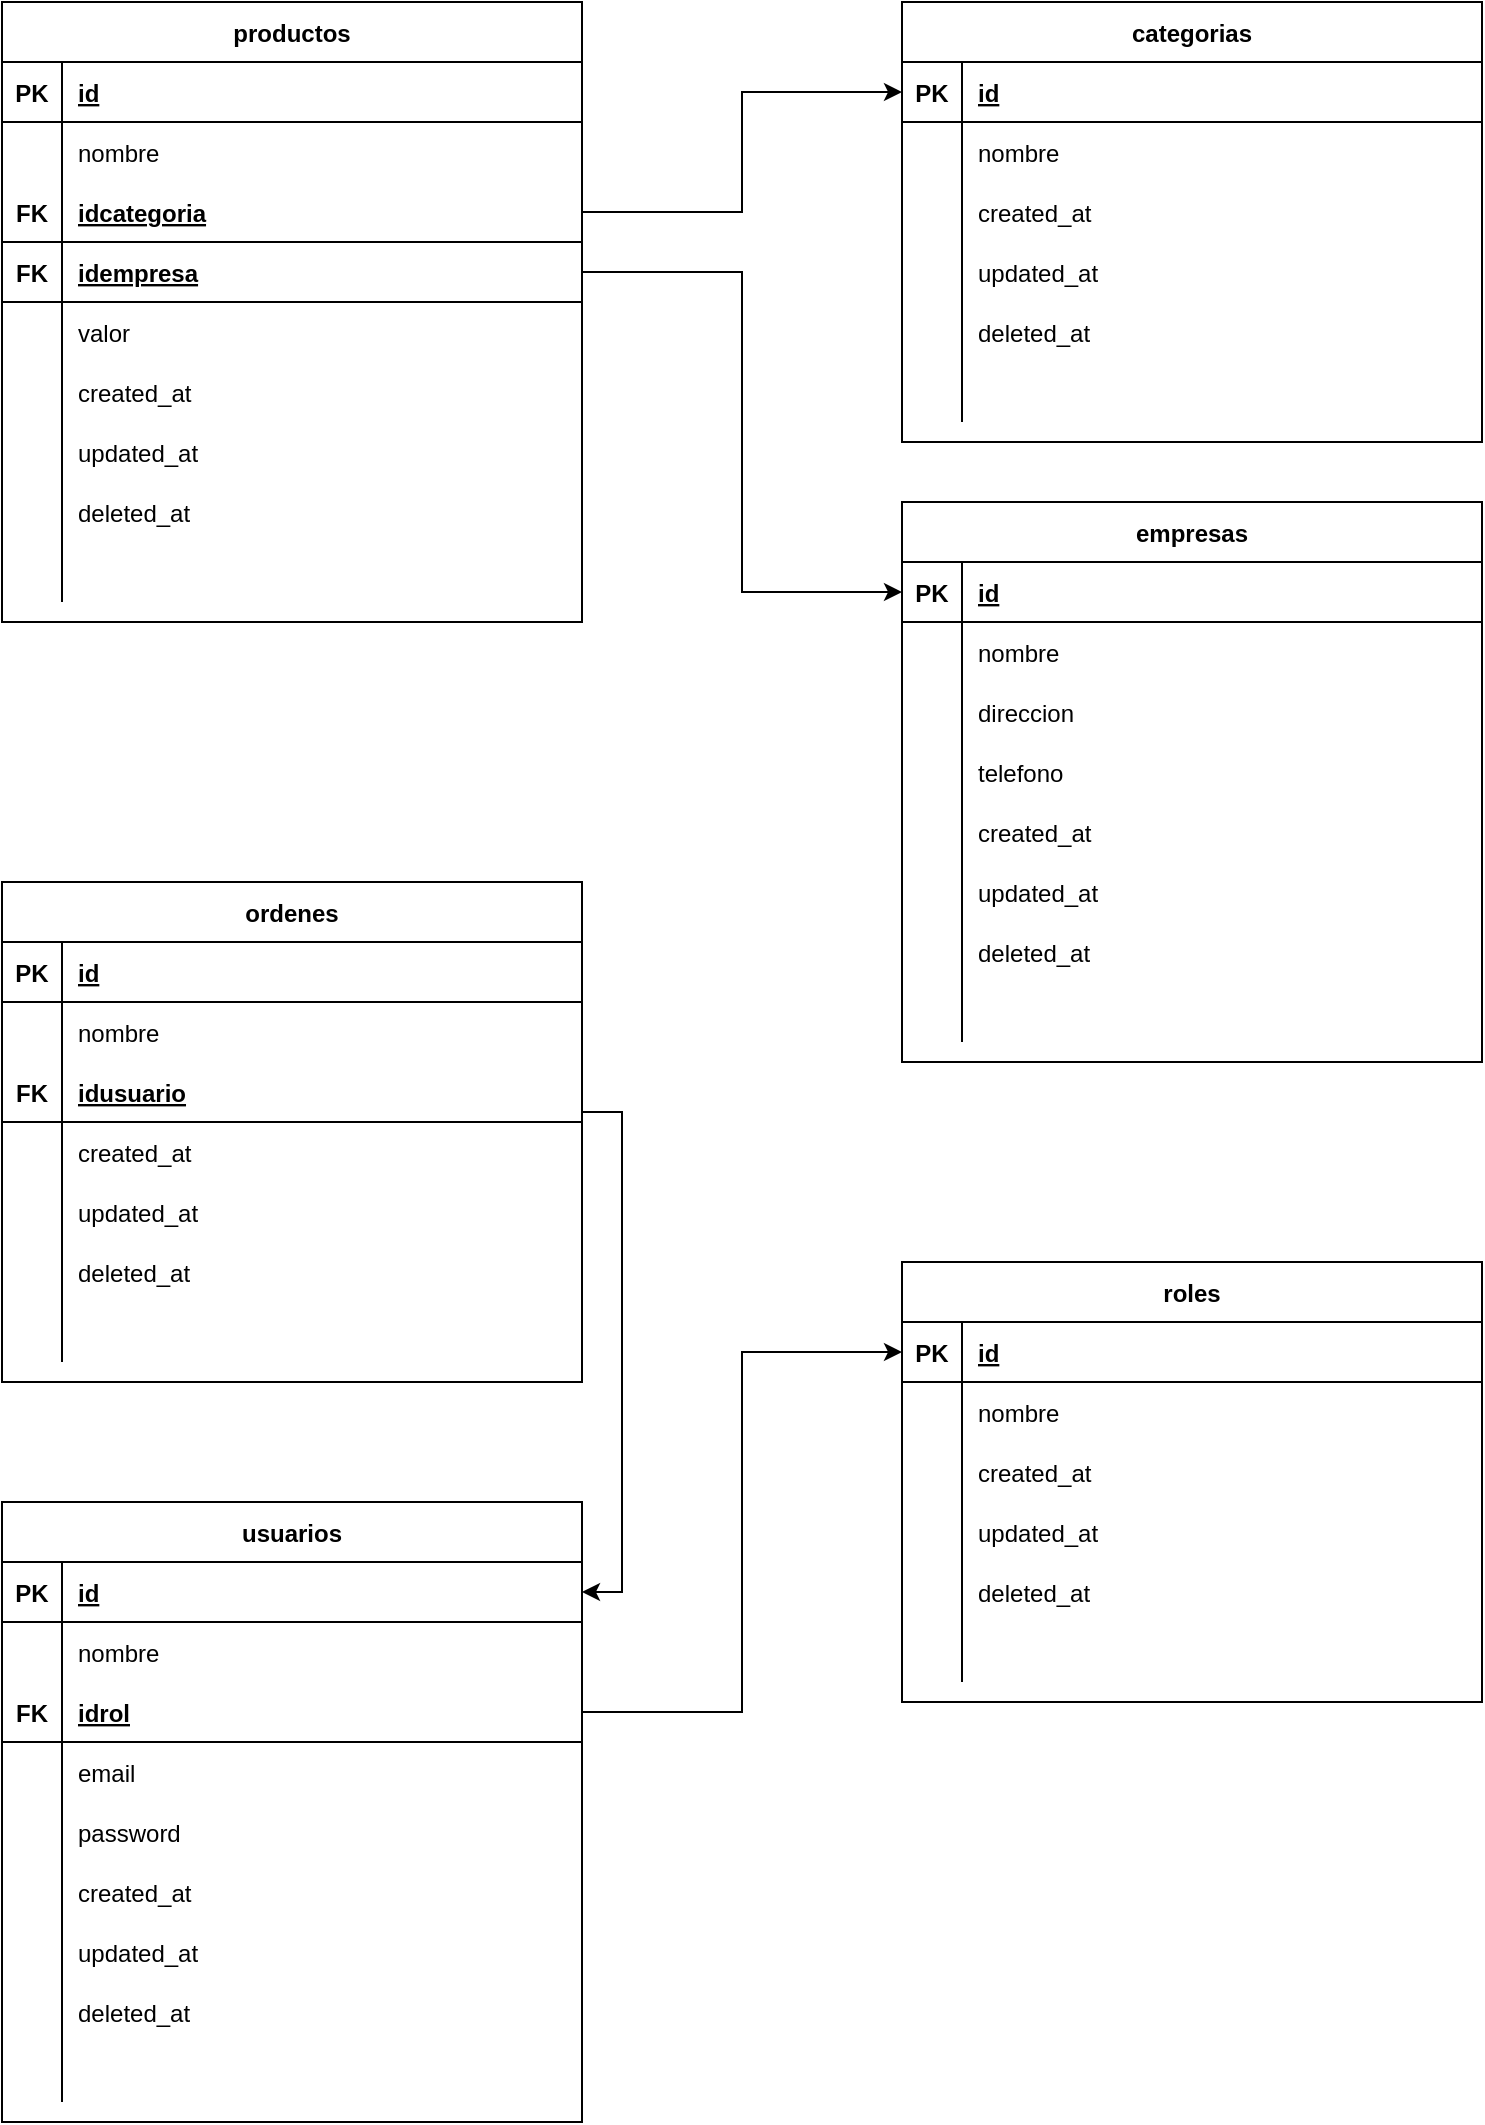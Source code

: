 <mxfile version="24.4.0" type="device" pages="2">
  <diagram id="XaQk3cXqmyhn1YNXPkpe" name="Página-1">
    <mxGraphModel dx="765" dy="480" grid="1" gridSize="10" guides="1" tooltips="1" connect="1" arrows="1" fold="1" page="1" pageScale="1" pageWidth="850" pageHeight="1100" math="0" shadow="0">
      <root>
        <mxCell id="0" />
        <mxCell id="1" parent="0" />
        <mxCell id="oqD6MDZhoNu68h_hPmTM-1" value="productos" style="shape=table;startSize=30;container=1;collapsible=1;childLayout=tableLayout;fixedRows=1;rowLines=0;fontStyle=1;align=center;resizeLast=1;" parent="1" vertex="1">
          <mxGeometry x="20" y="20" width="290" height="310" as="geometry" />
        </mxCell>
        <mxCell id="oqD6MDZhoNu68h_hPmTM-2" value="" style="shape=tableRow;horizontal=0;startSize=0;swimlaneHead=0;swimlaneBody=0;fillColor=none;collapsible=0;dropTarget=0;points=[[0,0.5],[1,0.5]];portConstraint=eastwest;top=0;left=0;right=0;bottom=1;" parent="oqD6MDZhoNu68h_hPmTM-1" vertex="1">
          <mxGeometry y="30" width="290" height="30" as="geometry" />
        </mxCell>
        <mxCell id="oqD6MDZhoNu68h_hPmTM-3" value="PK" style="shape=partialRectangle;overflow=hidden;connectable=0;fillColor=none;top=0;left=0;bottom=0;right=0;fontStyle=1;" parent="oqD6MDZhoNu68h_hPmTM-2" vertex="1">
          <mxGeometry width="30" height="30" as="geometry">
            <mxRectangle width="30" height="30" as="alternateBounds" />
          </mxGeometry>
        </mxCell>
        <mxCell id="oqD6MDZhoNu68h_hPmTM-4" value="id" style="shape=partialRectangle;overflow=hidden;connectable=0;fillColor=none;align=left;top=0;left=0;bottom=0;right=0;spacingLeft=6;fontStyle=5;" parent="oqD6MDZhoNu68h_hPmTM-2" vertex="1">
          <mxGeometry x="30" width="260" height="30" as="geometry">
            <mxRectangle width="260" height="30" as="alternateBounds" />
          </mxGeometry>
        </mxCell>
        <mxCell id="oqD6MDZhoNu68h_hPmTM-5" value="" style="shape=tableRow;horizontal=0;startSize=0;swimlaneHead=0;swimlaneBody=0;fillColor=none;collapsible=0;dropTarget=0;points=[[0,0.5],[1,0.5]];portConstraint=eastwest;top=0;left=0;right=0;bottom=0;" parent="oqD6MDZhoNu68h_hPmTM-1" vertex="1">
          <mxGeometry y="60" width="290" height="30" as="geometry" />
        </mxCell>
        <mxCell id="oqD6MDZhoNu68h_hPmTM-6" value="" style="shape=partialRectangle;overflow=hidden;connectable=0;fillColor=none;top=0;left=0;bottom=0;right=0;" parent="oqD6MDZhoNu68h_hPmTM-5" vertex="1">
          <mxGeometry width="30" height="30" as="geometry">
            <mxRectangle width="30" height="30" as="alternateBounds" />
          </mxGeometry>
        </mxCell>
        <mxCell id="oqD6MDZhoNu68h_hPmTM-7" value="nombre" style="shape=partialRectangle;overflow=hidden;connectable=0;fillColor=none;align=left;top=0;left=0;bottom=0;right=0;spacingLeft=6;" parent="oqD6MDZhoNu68h_hPmTM-5" vertex="1">
          <mxGeometry x="30" width="260" height="30" as="geometry">
            <mxRectangle width="260" height="30" as="alternateBounds" />
          </mxGeometry>
        </mxCell>
        <mxCell id="oqD6MDZhoNu68h_hPmTM-8" value="" style="shape=tableRow;horizontal=0;startSize=0;swimlaneHead=0;swimlaneBody=0;fillColor=none;collapsible=0;dropTarget=0;points=[[0,0.5],[1,0.5]];portConstraint=eastwest;top=0;left=0;right=0;bottom=1;" parent="oqD6MDZhoNu68h_hPmTM-1" vertex="1">
          <mxGeometry y="90" width="290" height="30" as="geometry" />
        </mxCell>
        <mxCell id="oqD6MDZhoNu68h_hPmTM-9" value="FK" style="shape=partialRectangle;overflow=hidden;connectable=0;fillColor=none;top=0;left=0;bottom=0;right=0;fontStyle=1;" parent="oqD6MDZhoNu68h_hPmTM-8" vertex="1">
          <mxGeometry width="30" height="30" as="geometry">
            <mxRectangle width="30" height="30" as="alternateBounds" />
          </mxGeometry>
        </mxCell>
        <mxCell id="oqD6MDZhoNu68h_hPmTM-10" value="idcategoria" style="shape=partialRectangle;overflow=hidden;connectable=0;fillColor=none;align=left;top=0;left=0;bottom=0;right=0;spacingLeft=6;fontStyle=5;" parent="oqD6MDZhoNu68h_hPmTM-8" vertex="1">
          <mxGeometry x="30" width="260" height="30" as="geometry">
            <mxRectangle width="260" height="30" as="alternateBounds" />
          </mxGeometry>
        </mxCell>
        <mxCell id="oqD6MDZhoNu68h_hPmTM-11" value="" style="shape=tableRow;horizontal=0;startSize=0;swimlaneHead=0;swimlaneBody=0;fillColor=none;collapsible=0;dropTarget=0;points=[[0,0.5],[1,0.5]];portConstraint=eastwest;top=0;left=0;right=0;bottom=1;" parent="oqD6MDZhoNu68h_hPmTM-1" vertex="1">
          <mxGeometry y="120" width="290" height="30" as="geometry" />
        </mxCell>
        <mxCell id="oqD6MDZhoNu68h_hPmTM-12" value="FK" style="shape=partialRectangle;overflow=hidden;connectable=0;fillColor=none;top=0;left=0;bottom=0;right=0;fontStyle=1;" parent="oqD6MDZhoNu68h_hPmTM-11" vertex="1">
          <mxGeometry width="30" height="30" as="geometry">
            <mxRectangle width="30" height="30" as="alternateBounds" />
          </mxGeometry>
        </mxCell>
        <mxCell id="oqD6MDZhoNu68h_hPmTM-13" value="idempresa" style="shape=partialRectangle;overflow=hidden;connectable=0;fillColor=none;align=left;top=0;left=0;bottom=0;right=0;spacingLeft=6;fontStyle=5;" parent="oqD6MDZhoNu68h_hPmTM-11" vertex="1">
          <mxGeometry x="30" width="260" height="30" as="geometry">
            <mxRectangle width="260" height="30" as="alternateBounds" />
          </mxGeometry>
        </mxCell>
        <mxCell id="oqD6MDZhoNu68h_hPmTM-14" value="" style="shape=tableRow;horizontal=0;startSize=0;swimlaneHead=0;swimlaneBody=0;fillColor=none;collapsible=0;dropTarget=0;points=[[0,0.5],[1,0.5]];portConstraint=eastwest;top=0;left=0;right=0;bottom=0;" parent="oqD6MDZhoNu68h_hPmTM-1" vertex="1">
          <mxGeometry y="150" width="290" height="30" as="geometry" />
        </mxCell>
        <mxCell id="oqD6MDZhoNu68h_hPmTM-15" value="" style="shape=partialRectangle;overflow=hidden;connectable=0;fillColor=none;top=0;left=0;bottom=0;right=0;" parent="oqD6MDZhoNu68h_hPmTM-14" vertex="1">
          <mxGeometry width="30" height="30" as="geometry">
            <mxRectangle width="30" height="30" as="alternateBounds" />
          </mxGeometry>
        </mxCell>
        <mxCell id="oqD6MDZhoNu68h_hPmTM-16" value="valor" style="shape=partialRectangle;overflow=hidden;connectable=0;fillColor=none;align=left;top=0;left=0;bottom=0;right=0;spacingLeft=6;" parent="oqD6MDZhoNu68h_hPmTM-14" vertex="1">
          <mxGeometry x="30" width="260" height="30" as="geometry">
            <mxRectangle width="260" height="30" as="alternateBounds" />
          </mxGeometry>
        </mxCell>
        <mxCell id="oqD6MDZhoNu68h_hPmTM-17" value="" style="shape=tableRow;horizontal=0;startSize=0;swimlaneHead=0;swimlaneBody=0;fillColor=none;collapsible=0;dropTarget=0;points=[[0,0.5],[1,0.5]];portConstraint=eastwest;top=0;left=0;right=0;bottom=0;" parent="oqD6MDZhoNu68h_hPmTM-1" vertex="1">
          <mxGeometry y="180" width="290" height="30" as="geometry" />
        </mxCell>
        <mxCell id="oqD6MDZhoNu68h_hPmTM-18" value="" style="shape=partialRectangle;overflow=hidden;connectable=0;fillColor=none;top=0;left=0;bottom=0;right=0;" parent="oqD6MDZhoNu68h_hPmTM-17" vertex="1">
          <mxGeometry width="30" height="30" as="geometry">
            <mxRectangle width="30" height="30" as="alternateBounds" />
          </mxGeometry>
        </mxCell>
        <mxCell id="oqD6MDZhoNu68h_hPmTM-19" value="created_at" style="shape=partialRectangle;overflow=hidden;connectable=0;fillColor=none;align=left;top=0;left=0;bottom=0;right=0;spacingLeft=6;" parent="oqD6MDZhoNu68h_hPmTM-17" vertex="1">
          <mxGeometry x="30" width="260" height="30" as="geometry">
            <mxRectangle width="260" height="30" as="alternateBounds" />
          </mxGeometry>
        </mxCell>
        <mxCell id="oqD6MDZhoNu68h_hPmTM-20" value="" style="shape=tableRow;horizontal=0;startSize=0;swimlaneHead=0;swimlaneBody=0;fillColor=none;collapsible=0;dropTarget=0;points=[[0,0.5],[1,0.5]];portConstraint=eastwest;top=0;left=0;right=0;bottom=0;" parent="oqD6MDZhoNu68h_hPmTM-1" vertex="1">
          <mxGeometry y="210" width="290" height="30" as="geometry" />
        </mxCell>
        <mxCell id="oqD6MDZhoNu68h_hPmTM-21" value="" style="shape=partialRectangle;overflow=hidden;connectable=0;fillColor=none;top=0;left=0;bottom=0;right=0;" parent="oqD6MDZhoNu68h_hPmTM-20" vertex="1">
          <mxGeometry width="30" height="30" as="geometry">
            <mxRectangle width="30" height="30" as="alternateBounds" />
          </mxGeometry>
        </mxCell>
        <mxCell id="oqD6MDZhoNu68h_hPmTM-22" value="updated_at" style="shape=partialRectangle;overflow=hidden;connectable=0;fillColor=none;align=left;top=0;left=0;bottom=0;right=0;spacingLeft=6;" parent="oqD6MDZhoNu68h_hPmTM-20" vertex="1">
          <mxGeometry x="30" width="260" height="30" as="geometry">
            <mxRectangle width="260" height="30" as="alternateBounds" />
          </mxGeometry>
        </mxCell>
        <mxCell id="oqD6MDZhoNu68h_hPmTM-23" value="" style="shape=tableRow;horizontal=0;startSize=0;swimlaneHead=0;swimlaneBody=0;fillColor=none;collapsible=0;dropTarget=0;points=[[0,0.5],[1,0.5]];portConstraint=eastwest;top=0;left=0;right=0;bottom=0;" parent="oqD6MDZhoNu68h_hPmTM-1" vertex="1">
          <mxGeometry y="240" width="290" height="30" as="geometry" />
        </mxCell>
        <mxCell id="oqD6MDZhoNu68h_hPmTM-24" value="" style="shape=partialRectangle;overflow=hidden;connectable=0;fillColor=none;top=0;left=0;bottom=0;right=0;" parent="oqD6MDZhoNu68h_hPmTM-23" vertex="1">
          <mxGeometry width="30" height="30" as="geometry">
            <mxRectangle width="30" height="30" as="alternateBounds" />
          </mxGeometry>
        </mxCell>
        <mxCell id="oqD6MDZhoNu68h_hPmTM-25" value="deleted_at" style="shape=partialRectangle;overflow=hidden;connectable=0;fillColor=none;align=left;top=0;left=0;bottom=0;right=0;spacingLeft=6;" parent="oqD6MDZhoNu68h_hPmTM-23" vertex="1">
          <mxGeometry x="30" width="260" height="30" as="geometry">
            <mxRectangle width="260" height="30" as="alternateBounds" />
          </mxGeometry>
        </mxCell>
        <mxCell id="oqD6MDZhoNu68h_hPmTM-26" value="" style="shape=tableRow;horizontal=0;startSize=0;swimlaneHead=0;swimlaneBody=0;fillColor=none;collapsible=0;dropTarget=0;points=[[0,0.5],[1,0.5]];portConstraint=eastwest;top=0;left=0;right=0;bottom=0;" parent="oqD6MDZhoNu68h_hPmTM-1" vertex="1">
          <mxGeometry y="270" width="290" height="30" as="geometry" />
        </mxCell>
        <mxCell id="oqD6MDZhoNu68h_hPmTM-27" value="" style="shape=partialRectangle;overflow=hidden;connectable=0;fillColor=none;top=0;left=0;bottom=0;right=0;" parent="oqD6MDZhoNu68h_hPmTM-26" vertex="1">
          <mxGeometry width="30" height="30" as="geometry">
            <mxRectangle width="30" height="30" as="alternateBounds" />
          </mxGeometry>
        </mxCell>
        <mxCell id="oqD6MDZhoNu68h_hPmTM-28" value="" style="shape=partialRectangle;overflow=hidden;connectable=0;fillColor=none;align=left;top=0;left=0;bottom=0;right=0;spacingLeft=6;" parent="oqD6MDZhoNu68h_hPmTM-26" vertex="1">
          <mxGeometry x="30" width="260" height="30" as="geometry">
            <mxRectangle width="260" height="30" as="alternateBounds" />
          </mxGeometry>
        </mxCell>
        <mxCell id="Oh-Gd-_kZf5gEQNzwBIy-1" value="categorias" style="shape=table;startSize=30;container=1;collapsible=1;childLayout=tableLayout;fixedRows=1;rowLines=0;fontStyle=1;align=center;resizeLast=1;" parent="1" vertex="1">
          <mxGeometry x="470" y="20" width="290" height="220" as="geometry" />
        </mxCell>
        <mxCell id="Oh-Gd-_kZf5gEQNzwBIy-2" value="" style="shape=tableRow;horizontal=0;startSize=0;swimlaneHead=0;swimlaneBody=0;fillColor=none;collapsible=0;dropTarget=0;points=[[0,0.5],[1,0.5]];portConstraint=eastwest;top=0;left=0;right=0;bottom=1;" parent="Oh-Gd-_kZf5gEQNzwBIy-1" vertex="1">
          <mxGeometry y="30" width="290" height="30" as="geometry" />
        </mxCell>
        <mxCell id="Oh-Gd-_kZf5gEQNzwBIy-3" value="PK" style="shape=partialRectangle;overflow=hidden;connectable=0;fillColor=none;top=0;left=0;bottom=0;right=0;fontStyle=1;" parent="Oh-Gd-_kZf5gEQNzwBIy-2" vertex="1">
          <mxGeometry width="30" height="30" as="geometry">
            <mxRectangle width="30" height="30" as="alternateBounds" />
          </mxGeometry>
        </mxCell>
        <mxCell id="Oh-Gd-_kZf5gEQNzwBIy-4" value="id" style="shape=partialRectangle;overflow=hidden;connectable=0;fillColor=none;align=left;top=0;left=0;bottom=0;right=0;spacingLeft=6;fontStyle=5;" parent="Oh-Gd-_kZf5gEQNzwBIy-2" vertex="1">
          <mxGeometry x="30" width="260" height="30" as="geometry">
            <mxRectangle width="260" height="30" as="alternateBounds" />
          </mxGeometry>
        </mxCell>
        <mxCell id="Oh-Gd-_kZf5gEQNzwBIy-5" value="" style="shape=tableRow;horizontal=0;startSize=0;swimlaneHead=0;swimlaneBody=0;fillColor=none;collapsible=0;dropTarget=0;points=[[0,0.5],[1,0.5]];portConstraint=eastwest;top=0;left=0;right=0;bottom=0;" parent="Oh-Gd-_kZf5gEQNzwBIy-1" vertex="1">
          <mxGeometry y="60" width="290" height="30" as="geometry" />
        </mxCell>
        <mxCell id="Oh-Gd-_kZf5gEQNzwBIy-6" value="" style="shape=partialRectangle;overflow=hidden;connectable=0;fillColor=none;top=0;left=0;bottom=0;right=0;" parent="Oh-Gd-_kZf5gEQNzwBIy-5" vertex="1">
          <mxGeometry width="30" height="30" as="geometry">
            <mxRectangle width="30" height="30" as="alternateBounds" />
          </mxGeometry>
        </mxCell>
        <mxCell id="Oh-Gd-_kZf5gEQNzwBIy-7" value="nombre" style="shape=partialRectangle;overflow=hidden;connectable=0;fillColor=none;align=left;top=0;left=0;bottom=0;right=0;spacingLeft=6;" parent="Oh-Gd-_kZf5gEQNzwBIy-5" vertex="1">
          <mxGeometry x="30" width="260" height="30" as="geometry">
            <mxRectangle width="260" height="30" as="alternateBounds" />
          </mxGeometry>
        </mxCell>
        <mxCell id="Oh-Gd-_kZf5gEQNzwBIy-8" value="" style="shape=tableRow;horizontal=0;startSize=0;swimlaneHead=0;swimlaneBody=0;fillColor=none;collapsible=0;dropTarget=0;points=[[0,0.5],[1,0.5]];portConstraint=eastwest;top=0;left=0;right=0;bottom=0;" parent="Oh-Gd-_kZf5gEQNzwBIy-1" vertex="1">
          <mxGeometry y="90" width="290" height="30" as="geometry" />
        </mxCell>
        <mxCell id="Oh-Gd-_kZf5gEQNzwBIy-9" value="" style="shape=partialRectangle;overflow=hidden;connectable=0;fillColor=none;top=0;left=0;bottom=0;right=0;" parent="Oh-Gd-_kZf5gEQNzwBIy-8" vertex="1">
          <mxGeometry width="30" height="30" as="geometry">
            <mxRectangle width="30" height="30" as="alternateBounds" />
          </mxGeometry>
        </mxCell>
        <mxCell id="Oh-Gd-_kZf5gEQNzwBIy-10" value="created_at" style="shape=partialRectangle;overflow=hidden;connectable=0;fillColor=none;align=left;top=0;left=0;bottom=0;right=0;spacingLeft=6;" parent="Oh-Gd-_kZf5gEQNzwBIy-8" vertex="1">
          <mxGeometry x="30" width="260" height="30" as="geometry">
            <mxRectangle width="260" height="30" as="alternateBounds" />
          </mxGeometry>
        </mxCell>
        <mxCell id="Oh-Gd-_kZf5gEQNzwBIy-11" value="" style="shape=tableRow;horizontal=0;startSize=0;swimlaneHead=0;swimlaneBody=0;fillColor=none;collapsible=0;dropTarget=0;points=[[0,0.5],[1,0.5]];portConstraint=eastwest;top=0;left=0;right=0;bottom=0;" parent="Oh-Gd-_kZf5gEQNzwBIy-1" vertex="1">
          <mxGeometry y="120" width="290" height="30" as="geometry" />
        </mxCell>
        <mxCell id="Oh-Gd-_kZf5gEQNzwBIy-12" value="" style="shape=partialRectangle;overflow=hidden;connectable=0;fillColor=none;top=0;left=0;bottom=0;right=0;" parent="Oh-Gd-_kZf5gEQNzwBIy-11" vertex="1">
          <mxGeometry width="30" height="30" as="geometry">
            <mxRectangle width="30" height="30" as="alternateBounds" />
          </mxGeometry>
        </mxCell>
        <mxCell id="Oh-Gd-_kZf5gEQNzwBIy-13" value="updated_at" style="shape=partialRectangle;overflow=hidden;connectable=0;fillColor=none;align=left;top=0;left=0;bottom=0;right=0;spacingLeft=6;" parent="Oh-Gd-_kZf5gEQNzwBIy-11" vertex="1">
          <mxGeometry x="30" width="260" height="30" as="geometry">
            <mxRectangle width="260" height="30" as="alternateBounds" />
          </mxGeometry>
        </mxCell>
        <mxCell id="Oh-Gd-_kZf5gEQNzwBIy-14" value="" style="shape=tableRow;horizontal=0;startSize=0;swimlaneHead=0;swimlaneBody=0;fillColor=none;collapsible=0;dropTarget=0;points=[[0,0.5],[1,0.5]];portConstraint=eastwest;top=0;left=0;right=0;bottom=0;" parent="Oh-Gd-_kZf5gEQNzwBIy-1" vertex="1">
          <mxGeometry y="150" width="290" height="30" as="geometry" />
        </mxCell>
        <mxCell id="Oh-Gd-_kZf5gEQNzwBIy-15" value="" style="shape=partialRectangle;overflow=hidden;connectable=0;fillColor=none;top=0;left=0;bottom=0;right=0;" parent="Oh-Gd-_kZf5gEQNzwBIy-14" vertex="1">
          <mxGeometry width="30" height="30" as="geometry">
            <mxRectangle width="30" height="30" as="alternateBounds" />
          </mxGeometry>
        </mxCell>
        <mxCell id="Oh-Gd-_kZf5gEQNzwBIy-16" value="deleted_at" style="shape=partialRectangle;overflow=hidden;connectable=0;fillColor=none;align=left;top=0;left=0;bottom=0;right=0;spacingLeft=6;" parent="Oh-Gd-_kZf5gEQNzwBIy-14" vertex="1">
          <mxGeometry x="30" width="260" height="30" as="geometry">
            <mxRectangle width="260" height="30" as="alternateBounds" />
          </mxGeometry>
        </mxCell>
        <mxCell id="Oh-Gd-_kZf5gEQNzwBIy-17" value="" style="shape=tableRow;horizontal=0;startSize=0;swimlaneHead=0;swimlaneBody=0;fillColor=none;collapsible=0;dropTarget=0;points=[[0,0.5],[1,0.5]];portConstraint=eastwest;top=0;left=0;right=0;bottom=0;" parent="Oh-Gd-_kZf5gEQNzwBIy-1" vertex="1">
          <mxGeometry y="180" width="290" height="30" as="geometry" />
        </mxCell>
        <mxCell id="Oh-Gd-_kZf5gEQNzwBIy-18" value="" style="shape=partialRectangle;overflow=hidden;connectable=0;fillColor=none;top=0;left=0;bottom=0;right=0;" parent="Oh-Gd-_kZf5gEQNzwBIy-17" vertex="1">
          <mxGeometry width="30" height="30" as="geometry">
            <mxRectangle width="30" height="30" as="alternateBounds" />
          </mxGeometry>
        </mxCell>
        <mxCell id="Oh-Gd-_kZf5gEQNzwBIy-19" value="" style="shape=partialRectangle;overflow=hidden;connectable=0;fillColor=none;align=left;top=0;left=0;bottom=0;right=0;spacingLeft=6;" parent="Oh-Gd-_kZf5gEQNzwBIy-17" vertex="1">
          <mxGeometry x="30" width="260" height="30" as="geometry">
            <mxRectangle width="260" height="30" as="alternateBounds" />
          </mxGeometry>
        </mxCell>
        <mxCell id="Oh-Gd-_kZf5gEQNzwBIy-21" style="edgeStyle=orthogonalEdgeStyle;rounded=0;orthogonalLoop=1;jettySize=auto;html=1;" parent="1" source="oqD6MDZhoNu68h_hPmTM-8" target="Oh-Gd-_kZf5gEQNzwBIy-2" edge="1">
          <mxGeometry relative="1" as="geometry" />
        </mxCell>
        <mxCell id="SvP4g9p0ClkO2r78S0BA-1" value="empresas" style="shape=table;startSize=30;container=1;collapsible=1;childLayout=tableLayout;fixedRows=1;rowLines=0;fontStyle=1;align=center;resizeLast=1;" parent="1" vertex="1">
          <mxGeometry x="470" y="270" width="290" height="280" as="geometry" />
        </mxCell>
        <mxCell id="SvP4g9p0ClkO2r78S0BA-2" value="" style="shape=tableRow;horizontal=0;startSize=0;swimlaneHead=0;swimlaneBody=0;fillColor=none;collapsible=0;dropTarget=0;points=[[0,0.5],[1,0.5]];portConstraint=eastwest;top=0;left=0;right=0;bottom=1;" parent="SvP4g9p0ClkO2r78S0BA-1" vertex="1">
          <mxGeometry y="30" width="290" height="30" as="geometry" />
        </mxCell>
        <mxCell id="SvP4g9p0ClkO2r78S0BA-3" value="PK" style="shape=partialRectangle;overflow=hidden;connectable=0;fillColor=none;top=0;left=0;bottom=0;right=0;fontStyle=1;" parent="SvP4g9p0ClkO2r78S0BA-2" vertex="1">
          <mxGeometry width="30" height="30" as="geometry">
            <mxRectangle width="30" height="30" as="alternateBounds" />
          </mxGeometry>
        </mxCell>
        <mxCell id="SvP4g9p0ClkO2r78S0BA-4" value="id" style="shape=partialRectangle;overflow=hidden;connectable=0;fillColor=none;align=left;top=0;left=0;bottom=0;right=0;spacingLeft=6;fontStyle=5;" parent="SvP4g9p0ClkO2r78S0BA-2" vertex="1">
          <mxGeometry x="30" width="260" height="30" as="geometry">
            <mxRectangle width="260" height="30" as="alternateBounds" />
          </mxGeometry>
        </mxCell>
        <mxCell id="SvP4g9p0ClkO2r78S0BA-5" value="" style="shape=tableRow;horizontal=0;startSize=0;swimlaneHead=0;swimlaneBody=0;fillColor=none;collapsible=0;dropTarget=0;points=[[0,0.5],[1,0.5]];portConstraint=eastwest;top=0;left=0;right=0;bottom=0;" parent="SvP4g9p0ClkO2r78S0BA-1" vertex="1">
          <mxGeometry y="60" width="290" height="30" as="geometry" />
        </mxCell>
        <mxCell id="SvP4g9p0ClkO2r78S0BA-6" value="" style="shape=partialRectangle;overflow=hidden;connectable=0;fillColor=none;top=0;left=0;bottom=0;right=0;" parent="SvP4g9p0ClkO2r78S0BA-5" vertex="1">
          <mxGeometry width="30" height="30" as="geometry">
            <mxRectangle width="30" height="30" as="alternateBounds" />
          </mxGeometry>
        </mxCell>
        <mxCell id="SvP4g9p0ClkO2r78S0BA-7" value="nombre" style="shape=partialRectangle;overflow=hidden;connectable=0;fillColor=none;align=left;top=0;left=0;bottom=0;right=0;spacingLeft=6;" parent="SvP4g9p0ClkO2r78S0BA-5" vertex="1">
          <mxGeometry x="30" width="260" height="30" as="geometry">
            <mxRectangle width="260" height="30" as="alternateBounds" />
          </mxGeometry>
        </mxCell>
        <mxCell id="SvP4g9p0ClkO2r78S0BA-8" value="" style="shape=tableRow;horizontal=0;startSize=0;swimlaneHead=0;swimlaneBody=0;fillColor=none;collapsible=0;dropTarget=0;points=[[0,0.5],[1,0.5]];portConstraint=eastwest;top=0;left=0;right=0;bottom=0;" parent="SvP4g9p0ClkO2r78S0BA-1" vertex="1">
          <mxGeometry y="90" width="290" height="30" as="geometry" />
        </mxCell>
        <mxCell id="SvP4g9p0ClkO2r78S0BA-9" value="" style="shape=partialRectangle;overflow=hidden;connectable=0;fillColor=none;top=0;left=0;bottom=0;right=0;" parent="SvP4g9p0ClkO2r78S0BA-8" vertex="1">
          <mxGeometry width="30" height="30" as="geometry">
            <mxRectangle width="30" height="30" as="alternateBounds" />
          </mxGeometry>
        </mxCell>
        <mxCell id="SvP4g9p0ClkO2r78S0BA-10" value="direccion" style="shape=partialRectangle;overflow=hidden;connectable=0;fillColor=none;align=left;top=0;left=0;bottom=0;right=0;spacingLeft=6;" parent="SvP4g9p0ClkO2r78S0BA-8" vertex="1">
          <mxGeometry x="30" width="260" height="30" as="geometry">
            <mxRectangle width="260" height="30" as="alternateBounds" />
          </mxGeometry>
        </mxCell>
        <mxCell id="SvP4g9p0ClkO2r78S0BA-11" value="" style="shape=tableRow;horizontal=0;startSize=0;swimlaneHead=0;swimlaneBody=0;fillColor=none;collapsible=0;dropTarget=0;points=[[0,0.5],[1,0.5]];portConstraint=eastwest;top=0;left=0;right=0;bottom=0;" parent="SvP4g9p0ClkO2r78S0BA-1" vertex="1">
          <mxGeometry y="120" width="290" height="30" as="geometry" />
        </mxCell>
        <mxCell id="SvP4g9p0ClkO2r78S0BA-12" value="" style="shape=partialRectangle;overflow=hidden;connectable=0;fillColor=none;top=0;left=0;bottom=0;right=0;" parent="SvP4g9p0ClkO2r78S0BA-11" vertex="1">
          <mxGeometry width="30" height="30" as="geometry">
            <mxRectangle width="30" height="30" as="alternateBounds" />
          </mxGeometry>
        </mxCell>
        <mxCell id="SvP4g9p0ClkO2r78S0BA-13" value="telefono" style="shape=partialRectangle;overflow=hidden;connectable=0;fillColor=none;align=left;top=0;left=0;bottom=0;right=0;spacingLeft=6;" parent="SvP4g9p0ClkO2r78S0BA-11" vertex="1">
          <mxGeometry x="30" width="260" height="30" as="geometry">
            <mxRectangle width="260" height="30" as="alternateBounds" />
          </mxGeometry>
        </mxCell>
        <mxCell id="SvP4g9p0ClkO2r78S0BA-14" value="" style="shape=tableRow;horizontal=0;startSize=0;swimlaneHead=0;swimlaneBody=0;fillColor=none;collapsible=0;dropTarget=0;points=[[0,0.5],[1,0.5]];portConstraint=eastwest;top=0;left=0;right=0;bottom=0;" parent="SvP4g9p0ClkO2r78S0BA-1" vertex="1">
          <mxGeometry y="150" width="290" height="30" as="geometry" />
        </mxCell>
        <mxCell id="SvP4g9p0ClkO2r78S0BA-15" value="" style="shape=partialRectangle;overflow=hidden;connectable=0;fillColor=none;top=0;left=0;bottom=0;right=0;" parent="SvP4g9p0ClkO2r78S0BA-14" vertex="1">
          <mxGeometry width="30" height="30" as="geometry">
            <mxRectangle width="30" height="30" as="alternateBounds" />
          </mxGeometry>
        </mxCell>
        <mxCell id="SvP4g9p0ClkO2r78S0BA-16" value="created_at" style="shape=partialRectangle;overflow=hidden;connectable=0;fillColor=none;align=left;top=0;left=0;bottom=0;right=0;spacingLeft=6;" parent="SvP4g9p0ClkO2r78S0BA-14" vertex="1">
          <mxGeometry x="30" width="260" height="30" as="geometry">
            <mxRectangle width="260" height="30" as="alternateBounds" />
          </mxGeometry>
        </mxCell>
        <mxCell id="SvP4g9p0ClkO2r78S0BA-17" value="" style="shape=tableRow;horizontal=0;startSize=0;swimlaneHead=0;swimlaneBody=0;fillColor=none;collapsible=0;dropTarget=0;points=[[0,0.5],[1,0.5]];portConstraint=eastwest;top=0;left=0;right=0;bottom=0;" parent="SvP4g9p0ClkO2r78S0BA-1" vertex="1">
          <mxGeometry y="180" width="290" height="30" as="geometry" />
        </mxCell>
        <mxCell id="SvP4g9p0ClkO2r78S0BA-18" value="" style="shape=partialRectangle;overflow=hidden;connectable=0;fillColor=none;top=0;left=0;bottom=0;right=0;" parent="SvP4g9p0ClkO2r78S0BA-17" vertex="1">
          <mxGeometry width="30" height="30" as="geometry">
            <mxRectangle width="30" height="30" as="alternateBounds" />
          </mxGeometry>
        </mxCell>
        <mxCell id="SvP4g9p0ClkO2r78S0BA-19" value="updated_at" style="shape=partialRectangle;overflow=hidden;connectable=0;fillColor=none;align=left;top=0;left=0;bottom=0;right=0;spacingLeft=6;" parent="SvP4g9p0ClkO2r78S0BA-17" vertex="1">
          <mxGeometry x="30" width="260" height="30" as="geometry">
            <mxRectangle width="260" height="30" as="alternateBounds" />
          </mxGeometry>
        </mxCell>
        <mxCell id="SvP4g9p0ClkO2r78S0BA-20" value="" style="shape=tableRow;horizontal=0;startSize=0;swimlaneHead=0;swimlaneBody=0;fillColor=none;collapsible=0;dropTarget=0;points=[[0,0.5],[1,0.5]];portConstraint=eastwest;top=0;left=0;right=0;bottom=0;" parent="SvP4g9p0ClkO2r78S0BA-1" vertex="1">
          <mxGeometry y="210" width="290" height="30" as="geometry" />
        </mxCell>
        <mxCell id="SvP4g9p0ClkO2r78S0BA-21" value="" style="shape=partialRectangle;overflow=hidden;connectable=0;fillColor=none;top=0;left=0;bottom=0;right=0;" parent="SvP4g9p0ClkO2r78S0BA-20" vertex="1">
          <mxGeometry width="30" height="30" as="geometry">
            <mxRectangle width="30" height="30" as="alternateBounds" />
          </mxGeometry>
        </mxCell>
        <mxCell id="SvP4g9p0ClkO2r78S0BA-22" value="deleted_at" style="shape=partialRectangle;overflow=hidden;connectable=0;fillColor=none;align=left;top=0;left=0;bottom=0;right=0;spacingLeft=6;" parent="SvP4g9p0ClkO2r78S0BA-20" vertex="1">
          <mxGeometry x="30" width="260" height="30" as="geometry">
            <mxRectangle width="260" height="30" as="alternateBounds" />
          </mxGeometry>
        </mxCell>
        <mxCell id="SvP4g9p0ClkO2r78S0BA-23" value="" style="shape=tableRow;horizontal=0;startSize=0;swimlaneHead=0;swimlaneBody=0;fillColor=none;collapsible=0;dropTarget=0;points=[[0,0.5],[1,0.5]];portConstraint=eastwest;top=0;left=0;right=0;bottom=0;" parent="SvP4g9p0ClkO2r78S0BA-1" vertex="1">
          <mxGeometry y="240" width="290" height="30" as="geometry" />
        </mxCell>
        <mxCell id="SvP4g9p0ClkO2r78S0BA-24" value="" style="shape=partialRectangle;overflow=hidden;connectable=0;fillColor=none;top=0;left=0;bottom=0;right=0;" parent="SvP4g9p0ClkO2r78S0BA-23" vertex="1">
          <mxGeometry width="30" height="30" as="geometry">
            <mxRectangle width="30" height="30" as="alternateBounds" />
          </mxGeometry>
        </mxCell>
        <mxCell id="SvP4g9p0ClkO2r78S0BA-25" value="" style="shape=partialRectangle;overflow=hidden;connectable=0;fillColor=none;align=left;top=0;left=0;bottom=0;right=0;spacingLeft=6;" parent="SvP4g9p0ClkO2r78S0BA-23" vertex="1">
          <mxGeometry x="30" width="260" height="30" as="geometry">
            <mxRectangle width="260" height="30" as="alternateBounds" />
          </mxGeometry>
        </mxCell>
        <mxCell id="SvP4g9p0ClkO2r78S0BA-26" style="edgeStyle=orthogonalEdgeStyle;rounded=0;orthogonalLoop=1;jettySize=auto;html=1;" parent="1" source="oqD6MDZhoNu68h_hPmTM-11" target="SvP4g9p0ClkO2r78S0BA-2" edge="1">
          <mxGeometry relative="1" as="geometry" />
        </mxCell>
        <mxCell id="nkiPj24CMX3tVu0FDwh1-1" value="ordenes" style="shape=table;startSize=30;container=1;collapsible=1;childLayout=tableLayout;fixedRows=1;rowLines=0;fontStyle=1;align=center;resizeLast=1;" parent="1" vertex="1">
          <mxGeometry x="20" y="460" width="290" height="250" as="geometry" />
        </mxCell>
        <mxCell id="nkiPj24CMX3tVu0FDwh1-2" value="" style="shape=tableRow;horizontal=0;startSize=0;swimlaneHead=0;swimlaneBody=0;fillColor=none;collapsible=0;dropTarget=0;points=[[0,0.5],[1,0.5]];portConstraint=eastwest;top=0;left=0;right=0;bottom=1;" parent="nkiPj24CMX3tVu0FDwh1-1" vertex="1">
          <mxGeometry y="30" width="290" height="30" as="geometry" />
        </mxCell>
        <mxCell id="nkiPj24CMX3tVu0FDwh1-3" value="PK" style="shape=partialRectangle;overflow=hidden;connectable=0;fillColor=none;top=0;left=0;bottom=0;right=0;fontStyle=1;" parent="nkiPj24CMX3tVu0FDwh1-2" vertex="1">
          <mxGeometry width="30" height="30" as="geometry">
            <mxRectangle width="30" height="30" as="alternateBounds" />
          </mxGeometry>
        </mxCell>
        <mxCell id="nkiPj24CMX3tVu0FDwh1-4" value="id" style="shape=partialRectangle;overflow=hidden;connectable=0;fillColor=none;align=left;top=0;left=0;bottom=0;right=0;spacingLeft=6;fontStyle=5;" parent="nkiPj24CMX3tVu0FDwh1-2" vertex="1">
          <mxGeometry x="30" width="260" height="30" as="geometry">
            <mxRectangle width="260" height="30" as="alternateBounds" />
          </mxGeometry>
        </mxCell>
        <mxCell id="nkiPj24CMX3tVu0FDwh1-5" value="" style="shape=tableRow;horizontal=0;startSize=0;swimlaneHead=0;swimlaneBody=0;fillColor=none;collapsible=0;dropTarget=0;points=[[0,0.5],[1,0.5]];portConstraint=eastwest;top=0;left=0;right=0;bottom=0;" parent="nkiPj24CMX3tVu0FDwh1-1" vertex="1">
          <mxGeometry y="60" width="290" height="30" as="geometry" />
        </mxCell>
        <mxCell id="nkiPj24CMX3tVu0FDwh1-6" value="" style="shape=partialRectangle;overflow=hidden;connectable=0;fillColor=none;top=0;left=0;bottom=0;right=0;" parent="nkiPj24CMX3tVu0FDwh1-5" vertex="1">
          <mxGeometry width="30" height="30" as="geometry">
            <mxRectangle width="30" height="30" as="alternateBounds" />
          </mxGeometry>
        </mxCell>
        <mxCell id="nkiPj24CMX3tVu0FDwh1-7" value="nombre" style="shape=partialRectangle;overflow=hidden;connectable=0;fillColor=none;align=left;top=0;left=0;bottom=0;right=0;spacingLeft=6;" parent="nkiPj24CMX3tVu0FDwh1-5" vertex="1">
          <mxGeometry x="30" width="260" height="30" as="geometry">
            <mxRectangle width="260" height="30" as="alternateBounds" />
          </mxGeometry>
        </mxCell>
        <mxCell id="nkiPj24CMX3tVu0FDwh1-8" value="" style="shape=tableRow;horizontal=0;startSize=0;swimlaneHead=0;swimlaneBody=0;fillColor=none;collapsible=0;dropTarget=0;points=[[0,0.5],[1,0.5]];portConstraint=eastwest;top=0;left=0;right=0;bottom=1;" parent="nkiPj24CMX3tVu0FDwh1-1" vertex="1">
          <mxGeometry y="90" width="290" height="30" as="geometry" />
        </mxCell>
        <mxCell id="nkiPj24CMX3tVu0FDwh1-9" value="FK" style="shape=partialRectangle;overflow=hidden;connectable=0;fillColor=none;top=0;left=0;bottom=0;right=0;fontStyle=1;" parent="nkiPj24CMX3tVu0FDwh1-8" vertex="1">
          <mxGeometry width="30" height="30" as="geometry">
            <mxRectangle width="30" height="30" as="alternateBounds" />
          </mxGeometry>
        </mxCell>
        <mxCell id="nkiPj24CMX3tVu0FDwh1-10" value="idusuario" style="shape=partialRectangle;overflow=hidden;connectable=0;fillColor=none;align=left;top=0;left=0;bottom=0;right=0;spacingLeft=6;fontStyle=5;" parent="nkiPj24CMX3tVu0FDwh1-8" vertex="1">
          <mxGeometry x="30" width="260" height="30" as="geometry">
            <mxRectangle width="260" height="30" as="alternateBounds" />
          </mxGeometry>
        </mxCell>
        <mxCell id="nkiPj24CMX3tVu0FDwh1-11" value="" style="shape=tableRow;horizontal=0;startSize=0;swimlaneHead=0;swimlaneBody=0;fillColor=none;collapsible=0;dropTarget=0;points=[[0,0.5],[1,0.5]];portConstraint=eastwest;top=0;left=0;right=0;bottom=0;" parent="nkiPj24CMX3tVu0FDwh1-1" vertex="1">
          <mxGeometry y="120" width="290" height="30" as="geometry" />
        </mxCell>
        <mxCell id="nkiPj24CMX3tVu0FDwh1-12" value="" style="shape=partialRectangle;overflow=hidden;connectable=0;fillColor=none;top=0;left=0;bottom=0;right=0;" parent="nkiPj24CMX3tVu0FDwh1-11" vertex="1">
          <mxGeometry width="30" height="30" as="geometry">
            <mxRectangle width="30" height="30" as="alternateBounds" />
          </mxGeometry>
        </mxCell>
        <mxCell id="nkiPj24CMX3tVu0FDwh1-13" value="created_at" style="shape=partialRectangle;overflow=hidden;connectable=0;fillColor=none;align=left;top=0;left=0;bottom=0;right=0;spacingLeft=6;" parent="nkiPj24CMX3tVu0FDwh1-11" vertex="1">
          <mxGeometry x="30" width="260" height="30" as="geometry">
            <mxRectangle width="260" height="30" as="alternateBounds" />
          </mxGeometry>
        </mxCell>
        <mxCell id="nkiPj24CMX3tVu0FDwh1-14" value="" style="shape=tableRow;horizontal=0;startSize=0;swimlaneHead=0;swimlaneBody=0;fillColor=none;collapsible=0;dropTarget=0;points=[[0,0.5],[1,0.5]];portConstraint=eastwest;top=0;left=0;right=0;bottom=0;" parent="nkiPj24CMX3tVu0FDwh1-1" vertex="1">
          <mxGeometry y="150" width="290" height="30" as="geometry" />
        </mxCell>
        <mxCell id="nkiPj24CMX3tVu0FDwh1-15" value="" style="shape=partialRectangle;overflow=hidden;connectable=0;fillColor=none;top=0;left=0;bottom=0;right=0;" parent="nkiPj24CMX3tVu0FDwh1-14" vertex="1">
          <mxGeometry width="30" height="30" as="geometry">
            <mxRectangle width="30" height="30" as="alternateBounds" />
          </mxGeometry>
        </mxCell>
        <mxCell id="nkiPj24CMX3tVu0FDwh1-16" value="updated_at" style="shape=partialRectangle;overflow=hidden;connectable=0;fillColor=none;align=left;top=0;left=0;bottom=0;right=0;spacingLeft=6;" parent="nkiPj24CMX3tVu0FDwh1-14" vertex="1">
          <mxGeometry x="30" width="260" height="30" as="geometry">
            <mxRectangle width="260" height="30" as="alternateBounds" />
          </mxGeometry>
        </mxCell>
        <mxCell id="nkiPj24CMX3tVu0FDwh1-17" value="" style="shape=tableRow;horizontal=0;startSize=0;swimlaneHead=0;swimlaneBody=0;fillColor=none;collapsible=0;dropTarget=0;points=[[0,0.5],[1,0.5]];portConstraint=eastwest;top=0;left=0;right=0;bottom=0;" parent="nkiPj24CMX3tVu0FDwh1-1" vertex="1">
          <mxGeometry y="180" width="290" height="30" as="geometry" />
        </mxCell>
        <mxCell id="nkiPj24CMX3tVu0FDwh1-18" value="" style="shape=partialRectangle;overflow=hidden;connectable=0;fillColor=none;top=0;left=0;bottom=0;right=0;" parent="nkiPj24CMX3tVu0FDwh1-17" vertex="1">
          <mxGeometry width="30" height="30" as="geometry">
            <mxRectangle width="30" height="30" as="alternateBounds" />
          </mxGeometry>
        </mxCell>
        <mxCell id="nkiPj24CMX3tVu0FDwh1-19" value="deleted_at" style="shape=partialRectangle;overflow=hidden;connectable=0;fillColor=none;align=left;top=0;left=0;bottom=0;right=0;spacingLeft=6;" parent="nkiPj24CMX3tVu0FDwh1-17" vertex="1">
          <mxGeometry x="30" width="260" height="30" as="geometry">
            <mxRectangle width="260" height="30" as="alternateBounds" />
          </mxGeometry>
        </mxCell>
        <mxCell id="nkiPj24CMX3tVu0FDwh1-20" value="" style="shape=tableRow;horizontal=0;startSize=0;swimlaneHead=0;swimlaneBody=0;fillColor=none;collapsible=0;dropTarget=0;points=[[0,0.5],[1,0.5]];portConstraint=eastwest;top=0;left=0;right=0;bottom=0;" parent="nkiPj24CMX3tVu0FDwh1-1" vertex="1">
          <mxGeometry y="210" width="290" height="30" as="geometry" />
        </mxCell>
        <mxCell id="nkiPj24CMX3tVu0FDwh1-21" value="" style="shape=partialRectangle;overflow=hidden;connectable=0;fillColor=none;top=0;left=0;bottom=0;right=0;" parent="nkiPj24CMX3tVu0FDwh1-20" vertex="1">
          <mxGeometry width="30" height="30" as="geometry">
            <mxRectangle width="30" height="30" as="alternateBounds" />
          </mxGeometry>
        </mxCell>
        <mxCell id="nkiPj24CMX3tVu0FDwh1-22" value="" style="shape=partialRectangle;overflow=hidden;connectable=0;fillColor=none;align=left;top=0;left=0;bottom=0;right=0;spacingLeft=6;" parent="nkiPj24CMX3tVu0FDwh1-20" vertex="1">
          <mxGeometry x="30" width="260" height="30" as="geometry">
            <mxRectangle width="260" height="30" as="alternateBounds" />
          </mxGeometry>
        </mxCell>
        <mxCell id="blQqCAViwCD7dPNFhPrh-1" value="usuarios" style="shape=table;startSize=30;container=1;collapsible=1;childLayout=tableLayout;fixedRows=1;rowLines=0;fontStyle=1;align=center;resizeLast=1;" parent="1" vertex="1">
          <mxGeometry x="20" y="770" width="290" height="310" as="geometry" />
        </mxCell>
        <mxCell id="blQqCAViwCD7dPNFhPrh-2" value="" style="shape=tableRow;horizontal=0;startSize=0;swimlaneHead=0;swimlaneBody=0;fillColor=none;collapsible=0;dropTarget=0;points=[[0,0.5],[1,0.5]];portConstraint=eastwest;top=0;left=0;right=0;bottom=1;" parent="blQqCAViwCD7dPNFhPrh-1" vertex="1">
          <mxGeometry y="30" width="290" height="30" as="geometry" />
        </mxCell>
        <mxCell id="blQqCAViwCD7dPNFhPrh-3" value="PK" style="shape=partialRectangle;overflow=hidden;connectable=0;fillColor=none;top=0;left=0;bottom=0;right=0;fontStyle=1;" parent="blQqCAViwCD7dPNFhPrh-2" vertex="1">
          <mxGeometry width="30" height="30" as="geometry">
            <mxRectangle width="30" height="30" as="alternateBounds" />
          </mxGeometry>
        </mxCell>
        <mxCell id="blQqCAViwCD7dPNFhPrh-4" value="id" style="shape=partialRectangle;overflow=hidden;connectable=0;fillColor=none;align=left;top=0;left=0;bottom=0;right=0;spacingLeft=6;fontStyle=5;" parent="blQqCAViwCD7dPNFhPrh-2" vertex="1">
          <mxGeometry x="30" width="260" height="30" as="geometry">
            <mxRectangle width="260" height="30" as="alternateBounds" />
          </mxGeometry>
        </mxCell>
        <mxCell id="blQqCAViwCD7dPNFhPrh-5" value="" style="shape=tableRow;horizontal=0;startSize=0;swimlaneHead=0;swimlaneBody=0;fillColor=none;collapsible=0;dropTarget=0;points=[[0,0.5],[1,0.5]];portConstraint=eastwest;top=0;left=0;right=0;bottom=0;" parent="blQqCAViwCD7dPNFhPrh-1" vertex="1">
          <mxGeometry y="60" width="290" height="30" as="geometry" />
        </mxCell>
        <mxCell id="blQqCAViwCD7dPNFhPrh-6" value="" style="shape=partialRectangle;overflow=hidden;connectable=0;fillColor=none;top=0;left=0;bottom=0;right=0;" parent="blQqCAViwCD7dPNFhPrh-5" vertex="1">
          <mxGeometry width="30" height="30" as="geometry">
            <mxRectangle width="30" height="30" as="alternateBounds" />
          </mxGeometry>
        </mxCell>
        <mxCell id="blQqCAViwCD7dPNFhPrh-7" value="nombre" style="shape=partialRectangle;overflow=hidden;connectable=0;fillColor=none;align=left;top=0;left=0;bottom=0;right=0;spacingLeft=6;" parent="blQqCAViwCD7dPNFhPrh-5" vertex="1">
          <mxGeometry x="30" width="260" height="30" as="geometry">
            <mxRectangle width="260" height="30" as="alternateBounds" />
          </mxGeometry>
        </mxCell>
        <mxCell id="blQqCAViwCD7dPNFhPrh-8" value="" style="shape=tableRow;horizontal=0;startSize=0;swimlaneHead=0;swimlaneBody=0;fillColor=none;collapsible=0;dropTarget=0;points=[[0,0.5],[1,0.5]];portConstraint=eastwest;top=0;left=0;right=0;bottom=1;" parent="blQqCAViwCD7dPNFhPrh-1" vertex="1">
          <mxGeometry y="90" width="290" height="30" as="geometry" />
        </mxCell>
        <mxCell id="blQqCAViwCD7dPNFhPrh-9" value="FK" style="shape=partialRectangle;overflow=hidden;connectable=0;fillColor=none;top=0;left=0;bottom=0;right=0;fontStyle=1;" parent="blQqCAViwCD7dPNFhPrh-8" vertex="1">
          <mxGeometry width="30" height="30" as="geometry">
            <mxRectangle width="30" height="30" as="alternateBounds" />
          </mxGeometry>
        </mxCell>
        <mxCell id="blQqCAViwCD7dPNFhPrh-10" value="idrol" style="shape=partialRectangle;overflow=hidden;connectable=0;fillColor=none;align=left;top=0;left=0;bottom=0;right=0;spacingLeft=6;fontStyle=5;" parent="blQqCAViwCD7dPNFhPrh-8" vertex="1">
          <mxGeometry x="30" width="260" height="30" as="geometry">
            <mxRectangle width="260" height="30" as="alternateBounds" />
          </mxGeometry>
        </mxCell>
        <mxCell id="blQqCAViwCD7dPNFhPrh-11" value="" style="shape=tableRow;horizontal=0;startSize=0;swimlaneHead=0;swimlaneBody=0;fillColor=none;collapsible=0;dropTarget=0;points=[[0,0.5],[1,0.5]];portConstraint=eastwest;top=0;left=0;right=0;bottom=0;" parent="blQqCAViwCD7dPNFhPrh-1" vertex="1">
          <mxGeometry y="120" width="290" height="30" as="geometry" />
        </mxCell>
        <mxCell id="blQqCAViwCD7dPNFhPrh-12" value="" style="shape=partialRectangle;overflow=hidden;connectable=0;fillColor=none;top=0;left=0;bottom=0;right=0;" parent="blQqCAViwCD7dPNFhPrh-11" vertex="1">
          <mxGeometry width="30" height="30" as="geometry">
            <mxRectangle width="30" height="30" as="alternateBounds" />
          </mxGeometry>
        </mxCell>
        <mxCell id="blQqCAViwCD7dPNFhPrh-13" value="email" style="shape=partialRectangle;overflow=hidden;connectable=0;fillColor=none;align=left;top=0;left=0;bottom=0;right=0;spacingLeft=6;" parent="blQqCAViwCD7dPNFhPrh-11" vertex="1">
          <mxGeometry x="30" width="260" height="30" as="geometry">
            <mxRectangle width="260" height="30" as="alternateBounds" />
          </mxGeometry>
        </mxCell>
        <mxCell id="blQqCAViwCD7dPNFhPrh-14" value="" style="shape=tableRow;horizontal=0;startSize=0;swimlaneHead=0;swimlaneBody=0;fillColor=none;collapsible=0;dropTarget=0;points=[[0,0.5],[1,0.5]];portConstraint=eastwest;top=0;left=0;right=0;bottom=0;" parent="blQqCAViwCD7dPNFhPrh-1" vertex="1">
          <mxGeometry y="150" width="290" height="30" as="geometry" />
        </mxCell>
        <mxCell id="blQqCAViwCD7dPNFhPrh-15" value="" style="shape=partialRectangle;overflow=hidden;connectable=0;fillColor=none;top=0;left=0;bottom=0;right=0;" parent="blQqCAViwCD7dPNFhPrh-14" vertex="1">
          <mxGeometry width="30" height="30" as="geometry">
            <mxRectangle width="30" height="30" as="alternateBounds" />
          </mxGeometry>
        </mxCell>
        <mxCell id="blQqCAViwCD7dPNFhPrh-16" value="password" style="shape=partialRectangle;overflow=hidden;connectable=0;fillColor=none;align=left;top=0;left=0;bottom=0;right=0;spacingLeft=6;" parent="blQqCAViwCD7dPNFhPrh-14" vertex="1">
          <mxGeometry x="30" width="260" height="30" as="geometry">
            <mxRectangle width="260" height="30" as="alternateBounds" />
          </mxGeometry>
        </mxCell>
        <mxCell id="blQqCAViwCD7dPNFhPrh-17" value="" style="shape=tableRow;horizontal=0;startSize=0;swimlaneHead=0;swimlaneBody=0;fillColor=none;collapsible=0;dropTarget=0;points=[[0,0.5],[1,0.5]];portConstraint=eastwest;top=0;left=0;right=0;bottom=0;" parent="blQqCAViwCD7dPNFhPrh-1" vertex="1">
          <mxGeometry y="180" width="290" height="30" as="geometry" />
        </mxCell>
        <mxCell id="blQqCAViwCD7dPNFhPrh-18" value="" style="shape=partialRectangle;overflow=hidden;connectable=0;fillColor=none;top=0;left=0;bottom=0;right=0;" parent="blQqCAViwCD7dPNFhPrh-17" vertex="1">
          <mxGeometry width="30" height="30" as="geometry">
            <mxRectangle width="30" height="30" as="alternateBounds" />
          </mxGeometry>
        </mxCell>
        <mxCell id="blQqCAViwCD7dPNFhPrh-19" value="created_at" style="shape=partialRectangle;overflow=hidden;connectable=0;fillColor=none;align=left;top=0;left=0;bottom=0;right=0;spacingLeft=6;" parent="blQqCAViwCD7dPNFhPrh-17" vertex="1">
          <mxGeometry x="30" width="260" height="30" as="geometry">
            <mxRectangle width="260" height="30" as="alternateBounds" />
          </mxGeometry>
        </mxCell>
        <mxCell id="blQqCAViwCD7dPNFhPrh-20" value="" style="shape=tableRow;horizontal=0;startSize=0;swimlaneHead=0;swimlaneBody=0;fillColor=none;collapsible=0;dropTarget=0;points=[[0,0.5],[1,0.5]];portConstraint=eastwest;top=0;left=0;right=0;bottom=0;" parent="blQqCAViwCD7dPNFhPrh-1" vertex="1">
          <mxGeometry y="210" width="290" height="30" as="geometry" />
        </mxCell>
        <mxCell id="blQqCAViwCD7dPNFhPrh-21" value="" style="shape=partialRectangle;overflow=hidden;connectable=0;fillColor=none;top=0;left=0;bottom=0;right=0;" parent="blQqCAViwCD7dPNFhPrh-20" vertex="1">
          <mxGeometry width="30" height="30" as="geometry">
            <mxRectangle width="30" height="30" as="alternateBounds" />
          </mxGeometry>
        </mxCell>
        <mxCell id="blQqCAViwCD7dPNFhPrh-22" value="updated_at" style="shape=partialRectangle;overflow=hidden;connectable=0;fillColor=none;align=left;top=0;left=0;bottom=0;right=0;spacingLeft=6;" parent="blQqCAViwCD7dPNFhPrh-20" vertex="1">
          <mxGeometry x="30" width="260" height="30" as="geometry">
            <mxRectangle width="260" height="30" as="alternateBounds" />
          </mxGeometry>
        </mxCell>
        <mxCell id="blQqCAViwCD7dPNFhPrh-23" value="" style="shape=tableRow;horizontal=0;startSize=0;swimlaneHead=0;swimlaneBody=0;fillColor=none;collapsible=0;dropTarget=0;points=[[0,0.5],[1,0.5]];portConstraint=eastwest;top=0;left=0;right=0;bottom=0;" parent="blQqCAViwCD7dPNFhPrh-1" vertex="1">
          <mxGeometry y="240" width="290" height="30" as="geometry" />
        </mxCell>
        <mxCell id="blQqCAViwCD7dPNFhPrh-24" value="" style="shape=partialRectangle;overflow=hidden;connectable=0;fillColor=none;top=0;left=0;bottom=0;right=0;" parent="blQqCAViwCD7dPNFhPrh-23" vertex="1">
          <mxGeometry width="30" height="30" as="geometry">
            <mxRectangle width="30" height="30" as="alternateBounds" />
          </mxGeometry>
        </mxCell>
        <mxCell id="blQqCAViwCD7dPNFhPrh-25" value="deleted_at" style="shape=partialRectangle;overflow=hidden;connectable=0;fillColor=none;align=left;top=0;left=0;bottom=0;right=0;spacingLeft=6;" parent="blQqCAViwCD7dPNFhPrh-23" vertex="1">
          <mxGeometry x="30" width="260" height="30" as="geometry">
            <mxRectangle width="260" height="30" as="alternateBounds" />
          </mxGeometry>
        </mxCell>
        <mxCell id="blQqCAViwCD7dPNFhPrh-26" value="" style="shape=tableRow;horizontal=0;startSize=0;swimlaneHead=0;swimlaneBody=0;fillColor=none;collapsible=0;dropTarget=0;points=[[0,0.5],[1,0.5]];portConstraint=eastwest;top=0;left=0;right=0;bottom=0;" parent="blQqCAViwCD7dPNFhPrh-1" vertex="1">
          <mxGeometry y="270" width="290" height="30" as="geometry" />
        </mxCell>
        <mxCell id="blQqCAViwCD7dPNFhPrh-27" value="" style="shape=partialRectangle;overflow=hidden;connectable=0;fillColor=none;top=0;left=0;bottom=0;right=0;" parent="blQqCAViwCD7dPNFhPrh-26" vertex="1">
          <mxGeometry width="30" height="30" as="geometry">
            <mxRectangle width="30" height="30" as="alternateBounds" />
          </mxGeometry>
        </mxCell>
        <mxCell id="blQqCAViwCD7dPNFhPrh-28" value="" style="shape=partialRectangle;overflow=hidden;connectable=0;fillColor=none;align=left;top=0;left=0;bottom=0;right=0;spacingLeft=6;" parent="blQqCAViwCD7dPNFhPrh-26" vertex="1">
          <mxGeometry x="30" width="260" height="30" as="geometry">
            <mxRectangle width="260" height="30" as="alternateBounds" />
          </mxGeometry>
        </mxCell>
        <mxCell id="blQqCAViwCD7dPNFhPrh-29" style="edgeStyle=orthogonalEdgeStyle;rounded=0;orthogonalLoop=1;jettySize=auto;html=1;" parent="1" source="nkiPj24CMX3tVu0FDwh1-8" target="blQqCAViwCD7dPNFhPrh-2" edge="1">
          <mxGeometry relative="1" as="geometry">
            <Array as="points">
              <mxPoint x="330" y="575" />
              <mxPoint x="330" y="815" />
            </Array>
          </mxGeometry>
        </mxCell>
        <mxCell id="gtYVyC1xsN0jxpHTbCsE-1" value="roles" style="shape=table;startSize=30;container=1;collapsible=1;childLayout=tableLayout;fixedRows=1;rowLines=0;fontStyle=1;align=center;resizeLast=1;" parent="1" vertex="1">
          <mxGeometry x="470" y="650" width="290" height="220" as="geometry" />
        </mxCell>
        <mxCell id="gtYVyC1xsN0jxpHTbCsE-2" value="" style="shape=tableRow;horizontal=0;startSize=0;swimlaneHead=0;swimlaneBody=0;fillColor=none;collapsible=0;dropTarget=0;points=[[0,0.5],[1,0.5]];portConstraint=eastwest;top=0;left=0;right=0;bottom=1;" parent="gtYVyC1xsN0jxpHTbCsE-1" vertex="1">
          <mxGeometry y="30" width="290" height="30" as="geometry" />
        </mxCell>
        <mxCell id="gtYVyC1xsN0jxpHTbCsE-3" value="PK" style="shape=partialRectangle;overflow=hidden;connectable=0;fillColor=none;top=0;left=0;bottom=0;right=0;fontStyle=1;" parent="gtYVyC1xsN0jxpHTbCsE-2" vertex="1">
          <mxGeometry width="30" height="30" as="geometry">
            <mxRectangle width="30" height="30" as="alternateBounds" />
          </mxGeometry>
        </mxCell>
        <mxCell id="gtYVyC1xsN0jxpHTbCsE-4" value="id" style="shape=partialRectangle;overflow=hidden;connectable=0;fillColor=none;align=left;top=0;left=0;bottom=0;right=0;spacingLeft=6;fontStyle=5;" parent="gtYVyC1xsN0jxpHTbCsE-2" vertex="1">
          <mxGeometry x="30" width="260" height="30" as="geometry">
            <mxRectangle width="260" height="30" as="alternateBounds" />
          </mxGeometry>
        </mxCell>
        <mxCell id="gtYVyC1xsN0jxpHTbCsE-5" value="" style="shape=tableRow;horizontal=0;startSize=0;swimlaneHead=0;swimlaneBody=0;fillColor=none;collapsible=0;dropTarget=0;points=[[0,0.5],[1,0.5]];portConstraint=eastwest;top=0;left=0;right=0;bottom=0;" parent="gtYVyC1xsN0jxpHTbCsE-1" vertex="1">
          <mxGeometry y="60" width="290" height="30" as="geometry" />
        </mxCell>
        <mxCell id="gtYVyC1xsN0jxpHTbCsE-6" value="" style="shape=partialRectangle;overflow=hidden;connectable=0;fillColor=none;top=0;left=0;bottom=0;right=0;" parent="gtYVyC1xsN0jxpHTbCsE-5" vertex="1">
          <mxGeometry width="30" height="30" as="geometry">
            <mxRectangle width="30" height="30" as="alternateBounds" />
          </mxGeometry>
        </mxCell>
        <mxCell id="gtYVyC1xsN0jxpHTbCsE-7" value="nombre" style="shape=partialRectangle;overflow=hidden;connectable=0;fillColor=none;align=left;top=0;left=0;bottom=0;right=0;spacingLeft=6;" parent="gtYVyC1xsN0jxpHTbCsE-5" vertex="1">
          <mxGeometry x="30" width="260" height="30" as="geometry">
            <mxRectangle width="260" height="30" as="alternateBounds" />
          </mxGeometry>
        </mxCell>
        <mxCell id="gtYVyC1xsN0jxpHTbCsE-8" value="" style="shape=tableRow;horizontal=0;startSize=0;swimlaneHead=0;swimlaneBody=0;fillColor=none;collapsible=0;dropTarget=0;points=[[0,0.5],[1,0.5]];portConstraint=eastwest;top=0;left=0;right=0;bottom=0;" parent="gtYVyC1xsN0jxpHTbCsE-1" vertex="1">
          <mxGeometry y="90" width="290" height="30" as="geometry" />
        </mxCell>
        <mxCell id="gtYVyC1xsN0jxpHTbCsE-9" value="" style="shape=partialRectangle;overflow=hidden;connectable=0;fillColor=none;top=0;left=0;bottom=0;right=0;" parent="gtYVyC1xsN0jxpHTbCsE-8" vertex="1">
          <mxGeometry width="30" height="30" as="geometry">
            <mxRectangle width="30" height="30" as="alternateBounds" />
          </mxGeometry>
        </mxCell>
        <mxCell id="gtYVyC1xsN0jxpHTbCsE-10" value="created_at" style="shape=partialRectangle;overflow=hidden;connectable=0;fillColor=none;align=left;top=0;left=0;bottom=0;right=0;spacingLeft=6;" parent="gtYVyC1xsN0jxpHTbCsE-8" vertex="1">
          <mxGeometry x="30" width="260" height="30" as="geometry">
            <mxRectangle width="260" height="30" as="alternateBounds" />
          </mxGeometry>
        </mxCell>
        <mxCell id="gtYVyC1xsN0jxpHTbCsE-11" value="" style="shape=tableRow;horizontal=0;startSize=0;swimlaneHead=0;swimlaneBody=0;fillColor=none;collapsible=0;dropTarget=0;points=[[0,0.5],[1,0.5]];portConstraint=eastwest;top=0;left=0;right=0;bottom=0;" parent="gtYVyC1xsN0jxpHTbCsE-1" vertex="1">
          <mxGeometry y="120" width="290" height="30" as="geometry" />
        </mxCell>
        <mxCell id="gtYVyC1xsN0jxpHTbCsE-12" value="" style="shape=partialRectangle;overflow=hidden;connectable=0;fillColor=none;top=0;left=0;bottom=0;right=0;" parent="gtYVyC1xsN0jxpHTbCsE-11" vertex="1">
          <mxGeometry width="30" height="30" as="geometry">
            <mxRectangle width="30" height="30" as="alternateBounds" />
          </mxGeometry>
        </mxCell>
        <mxCell id="gtYVyC1xsN0jxpHTbCsE-13" value="updated_at" style="shape=partialRectangle;overflow=hidden;connectable=0;fillColor=none;align=left;top=0;left=0;bottom=0;right=0;spacingLeft=6;" parent="gtYVyC1xsN0jxpHTbCsE-11" vertex="1">
          <mxGeometry x="30" width="260" height="30" as="geometry">
            <mxRectangle width="260" height="30" as="alternateBounds" />
          </mxGeometry>
        </mxCell>
        <mxCell id="gtYVyC1xsN0jxpHTbCsE-14" value="" style="shape=tableRow;horizontal=0;startSize=0;swimlaneHead=0;swimlaneBody=0;fillColor=none;collapsible=0;dropTarget=0;points=[[0,0.5],[1,0.5]];portConstraint=eastwest;top=0;left=0;right=0;bottom=0;" parent="gtYVyC1xsN0jxpHTbCsE-1" vertex="1">
          <mxGeometry y="150" width="290" height="30" as="geometry" />
        </mxCell>
        <mxCell id="gtYVyC1xsN0jxpHTbCsE-15" value="" style="shape=partialRectangle;overflow=hidden;connectable=0;fillColor=none;top=0;left=0;bottom=0;right=0;" parent="gtYVyC1xsN0jxpHTbCsE-14" vertex="1">
          <mxGeometry width="30" height="30" as="geometry">
            <mxRectangle width="30" height="30" as="alternateBounds" />
          </mxGeometry>
        </mxCell>
        <mxCell id="gtYVyC1xsN0jxpHTbCsE-16" value="deleted_at" style="shape=partialRectangle;overflow=hidden;connectable=0;fillColor=none;align=left;top=0;left=0;bottom=0;right=0;spacingLeft=6;" parent="gtYVyC1xsN0jxpHTbCsE-14" vertex="1">
          <mxGeometry x="30" width="260" height="30" as="geometry">
            <mxRectangle width="260" height="30" as="alternateBounds" />
          </mxGeometry>
        </mxCell>
        <mxCell id="gtYVyC1xsN0jxpHTbCsE-17" value="" style="shape=tableRow;horizontal=0;startSize=0;swimlaneHead=0;swimlaneBody=0;fillColor=none;collapsible=0;dropTarget=0;points=[[0,0.5],[1,0.5]];portConstraint=eastwest;top=0;left=0;right=0;bottom=0;" parent="gtYVyC1xsN0jxpHTbCsE-1" vertex="1">
          <mxGeometry y="180" width="290" height="30" as="geometry" />
        </mxCell>
        <mxCell id="gtYVyC1xsN0jxpHTbCsE-18" value="" style="shape=partialRectangle;overflow=hidden;connectable=0;fillColor=none;top=0;left=0;bottom=0;right=0;" parent="gtYVyC1xsN0jxpHTbCsE-17" vertex="1">
          <mxGeometry width="30" height="30" as="geometry">
            <mxRectangle width="30" height="30" as="alternateBounds" />
          </mxGeometry>
        </mxCell>
        <mxCell id="gtYVyC1xsN0jxpHTbCsE-19" value="" style="shape=partialRectangle;overflow=hidden;connectable=0;fillColor=none;align=left;top=0;left=0;bottom=0;right=0;spacingLeft=6;" parent="gtYVyC1xsN0jxpHTbCsE-17" vertex="1">
          <mxGeometry x="30" width="260" height="30" as="geometry">
            <mxRectangle width="260" height="30" as="alternateBounds" />
          </mxGeometry>
        </mxCell>
        <mxCell id="gtYVyC1xsN0jxpHTbCsE-20" style="edgeStyle=orthogonalEdgeStyle;rounded=0;orthogonalLoop=1;jettySize=auto;html=1;" parent="1" source="blQqCAViwCD7dPNFhPrh-8" target="gtYVyC1xsN0jxpHTbCsE-2" edge="1">
          <mxGeometry relative="1" as="geometry" />
        </mxCell>
      </root>
    </mxGraphModel>
  </diagram>
  <diagram id="nv88jB-_xh_ArpxmhxfT" name="Página-2">
    <mxGraphModel dx="765" dy="480" grid="1" gridSize="10" guides="1" tooltips="1" connect="1" arrows="1" fold="1" page="1" pageScale="1" pageWidth="850" pageHeight="1100" math="0" shadow="0">
      <root>
        <mxCell id="0" />
        <mxCell id="1" parent="0" />
        <mxCell id="SSTBnej4MLnUYhco87qa-1" value="productos" style="shape=table;startSize=30;container=1;collapsible=1;childLayout=tableLayout;fixedRows=1;rowLines=0;fontStyle=1;align=center;resizeLast=1;" vertex="1" parent="1">
          <mxGeometry x="20" y="20" width="290" height="340" as="geometry" />
        </mxCell>
        <mxCell id="SSTBnej4MLnUYhco87qa-2" value="" style="shape=tableRow;horizontal=0;startSize=0;swimlaneHead=0;swimlaneBody=0;fillColor=none;collapsible=0;dropTarget=0;points=[[0,0.5],[1,0.5]];portConstraint=eastwest;top=0;left=0;right=0;bottom=1;" vertex="1" parent="SSTBnej4MLnUYhco87qa-1">
          <mxGeometry y="30" width="290" height="30" as="geometry" />
        </mxCell>
        <mxCell id="SSTBnej4MLnUYhco87qa-3" value="PK" style="shape=partialRectangle;overflow=hidden;connectable=0;fillColor=none;top=0;left=0;bottom=0;right=0;fontStyle=1;" vertex="1" parent="SSTBnej4MLnUYhco87qa-2">
          <mxGeometry width="30" height="30" as="geometry">
            <mxRectangle width="30" height="30" as="alternateBounds" />
          </mxGeometry>
        </mxCell>
        <mxCell id="SSTBnej4MLnUYhco87qa-4" value="id" style="shape=partialRectangle;overflow=hidden;connectable=0;fillColor=none;align=left;top=0;left=0;bottom=0;right=0;spacingLeft=6;fontStyle=5;" vertex="1" parent="SSTBnej4MLnUYhco87qa-2">
          <mxGeometry x="30" width="260" height="30" as="geometry">
            <mxRectangle width="260" height="30" as="alternateBounds" />
          </mxGeometry>
        </mxCell>
        <mxCell id="SSTBnej4MLnUYhco87qa-5" value="" style="shape=tableRow;horizontal=0;startSize=0;swimlaneHead=0;swimlaneBody=0;fillColor=none;collapsible=0;dropTarget=0;points=[[0,0.5],[1,0.5]];portConstraint=eastwest;top=0;left=0;right=0;bottom=0;" vertex="1" parent="SSTBnej4MLnUYhco87qa-1">
          <mxGeometry y="60" width="290" height="30" as="geometry" />
        </mxCell>
        <mxCell id="SSTBnej4MLnUYhco87qa-6" value="" style="shape=partialRectangle;overflow=hidden;connectable=0;fillColor=none;top=0;left=0;bottom=0;right=0;" vertex="1" parent="SSTBnej4MLnUYhco87qa-5">
          <mxGeometry width="30" height="30" as="geometry">
            <mxRectangle width="30" height="30" as="alternateBounds" />
          </mxGeometry>
        </mxCell>
        <mxCell id="SSTBnej4MLnUYhco87qa-7" value="nombre" style="shape=partialRectangle;overflow=hidden;connectable=0;fillColor=none;align=left;top=0;left=0;bottom=0;right=0;spacingLeft=6;" vertex="1" parent="SSTBnej4MLnUYhco87qa-5">
          <mxGeometry x="30" width="260" height="30" as="geometry">
            <mxRectangle width="260" height="30" as="alternateBounds" />
          </mxGeometry>
        </mxCell>
        <mxCell id="SSTBnej4MLnUYhco87qa-8" value="" style="shape=tableRow;horizontal=0;startSize=0;swimlaneHead=0;swimlaneBody=0;fillColor=none;collapsible=0;dropTarget=0;points=[[0,0.5],[1,0.5]];portConstraint=eastwest;top=0;left=0;right=0;bottom=1;" vertex="1" parent="SSTBnej4MLnUYhco87qa-1">
          <mxGeometry y="90" width="290" height="30" as="geometry" />
        </mxCell>
        <mxCell id="SSTBnej4MLnUYhco87qa-9" value="FK" style="shape=partialRectangle;overflow=hidden;connectable=0;fillColor=none;top=0;left=0;bottom=0;right=0;fontStyle=1;" vertex="1" parent="SSTBnej4MLnUYhco87qa-8">
          <mxGeometry width="30" height="30" as="geometry">
            <mxRectangle width="30" height="30" as="alternateBounds" />
          </mxGeometry>
        </mxCell>
        <mxCell id="SSTBnej4MLnUYhco87qa-10" value="idcategoria" style="shape=partialRectangle;overflow=hidden;connectable=0;fillColor=none;align=left;top=0;left=0;bottom=0;right=0;spacingLeft=6;fontStyle=5;" vertex="1" parent="SSTBnej4MLnUYhco87qa-8">
          <mxGeometry x="30" width="260" height="30" as="geometry">
            <mxRectangle width="260" height="30" as="alternateBounds" />
          </mxGeometry>
        </mxCell>
        <mxCell id="SSTBnej4MLnUYhco87qa-11" value="" style="shape=tableRow;horizontal=0;startSize=0;swimlaneHead=0;swimlaneBody=0;fillColor=none;collapsible=0;dropTarget=0;points=[[0,0.5],[1,0.5]];portConstraint=eastwest;top=0;left=0;right=0;bottom=1;" vertex="1" parent="SSTBnej4MLnUYhco87qa-1">
          <mxGeometry y="120" width="290" height="30" as="geometry" />
        </mxCell>
        <mxCell id="SSTBnej4MLnUYhco87qa-12" value="FK" style="shape=partialRectangle;overflow=hidden;connectable=0;fillColor=none;top=0;left=0;bottom=0;right=0;fontStyle=1;" vertex="1" parent="SSTBnej4MLnUYhco87qa-11">
          <mxGeometry width="30" height="30" as="geometry">
            <mxRectangle width="30" height="30" as="alternateBounds" />
          </mxGeometry>
        </mxCell>
        <mxCell id="SSTBnej4MLnUYhco87qa-13" value="idempresa" style="shape=partialRectangle;overflow=hidden;connectable=0;fillColor=none;align=left;top=0;left=0;bottom=0;right=0;spacingLeft=6;fontStyle=5;" vertex="1" parent="SSTBnej4MLnUYhco87qa-11">
          <mxGeometry x="30" width="260" height="30" as="geometry">
            <mxRectangle width="260" height="30" as="alternateBounds" />
          </mxGeometry>
        </mxCell>
        <mxCell id="SSTBnej4MLnUYhco87qa-14" value="" style="shape=tableRow;horizontal=0;startSize=0;swimlaneHead=0;swimlaneBody=0;fillColor=none;collapsible=0;dropTarget=0;points=[[0,0.5],[1,0.5]];portConstraint=eastwest;top=0;left=0;right=0;bottom=1;" vertex="1" parent="SSTBnej4MLnUYhco87qa-1">
          <mxGeometry y="150" width="290" height="30" as="geometry" />
        </mxCell>
        <mxCell id="SSTBnej4MLnUYhco87qa-15" value="FK" style="shape=partialRectangle;overflow=hidden;connectable=0;fillColor=none;top=0;left=0;bottom=0;right=0;fontStyle=1;" vertex="1" parent="SSTBnej4MLnUYhco87qa-14">
          <mxGeometry width="30" height="30" as="geometry">
            <mxRectangle width="30" height="30" as="alternateBounds" />
          </mxGeometry>
        </mxCell>
        <mxCell id="SSTBnej4MLnUYhco87qa-16" value="idorden" style="shape=partialRectangle;overflow=hidden;connectable=0;fillColor=none;align=left;top=0;left=0;bottom=0;right=0;spacingLeft=6;fontStyle=5;" vertex="1" parent="SSTBnej4MLnUYhco87qa-14">
          <mxGeometry x="30" width="260" height="30" as="geometry">
            <mxRectangle width="260" height="30" as="alternateBounds" />
          </mxGeometry>
        </mxCell>
        <mxCell id="SSTBnej4MLnUYhco87qa-17" value="" style="shape=tableRow;horizontal=0;startSize=0;swimlaneHead=0;swimlaneBody=0;fillColor=none;collapsible=0;dropTarget=0;points=[[0,0.5],[1,0.5]];portConstraint=eastwest;top=0;left=0;right=0;bottom=0;" vertex="1" parent="SSTBnej4MLnUYhco87qa-1">
          <mxGeometry y="180" width="290" height="30" as="geometry" />
        </mxCell>
        <mxCell id="SSTBnej4MLnUYhco87qa-18" value="" style="shape=partialRectangle;overflow=hidden;connectable=0;fillColor=none;top=0;left=0;bottom=0;right=0;" vertex="1" parent="SSTBnej4MLnUYhco87qa-17">
          <mxGeometry width="30" height="30" as="geometry">
            <mxRectangle width="30" height="30" as="alternateBounds" />
          </mxGeometry>
        </mxCell>
        <mxCell id="SSTBnej4MLnUYhco87qa-19" value="valor" style="shape=partialRectangle;overflow=hidden;connectable=0;fillColor=none;align=left;top=0;left=0;bottom=0;right=0;spacingLeft=6;" vertex="1" parent="SSTBnej4MLnUYhco87qa-17">
          <mxGeometry x="30" width="260" height="30" as="geometry">
            <mxRectangle width="260" height="30" as="alternateBounds" />
          </mxGeometry>
        </mxCell>
        <mxCell id="SSTBnej4MLnUYhco87qa-20" value="" style="shape=tableRow;horizontal=0;startSize=0;swimlaneHead=0;swimlaneBody=0;fillColor=none;collapsible=0;dropTarget=0;points=[[0,0.5],[1,0.5]];portConstraint=eastwest;top=0;left=0;right=0;bottom=0;" vertex="1" parent="SSTBnej4MLnUYhco87qa-1">
          <mxGeometry y="210" width="290" height="30" as="geometry" />
        </mxCell>
        <mxCell id="SSTBnej4MLnUYhco87qa-21" value="" style="shape=partialRectangle;overflow=hidden;connectable=0;fillColor=none;top=0;left=0;bottom=0;right=0;" vertex="1" parent="SSTBnej4MLnUYhco87qa-20">
          <mxGeometry width="30" height="30" as="geometry">
            <mxRectangle width="30" height="30" as="alternateBounds" />
          </mxGeometry>
        </mxCell>
        <mxCell id="SSTBnej4MLnUYhco87qa-22" value="created_at" style="shape=partialRectangle;overflow=hidden;connectable=0;fillColor=none;align=left;top=0;left=0;bottom=0;right=0;spacingLeft=6;" vertex="1" parent="SSTBnej4MLnUYhco87qa-20">
          <mxGeometry x="30" width="260" height="30" as="geometry">
            <mxRectangle width="260" height="30" as="alternateBounds" />
          </mxGeometry>
        </mxCell>
        <mxCell id="SSTBnej4MLnUYhco87qa-23" value="" style="shape=tableRow;horizontal=0;startSize=0;swimlaneHead=0;swimlaneBody=0;fillColor=none;collapsible=0;dropTarget=0;points=[[0,0.5],[1,0.5]];portConstraint=eastwest;top=0;left=0;right=0;bottom=0;" vertex="1" parent="SSTBnej4MLnUYhco87qa-1">
          <mxGeometry y="240" width="290" height="30" as="geometry" />
        </mxCell>
        <mxCell id="SSTBnej4MLnUYhco87qa-24" value="" style="shape=partialRectangle;overflow=hidden;connectable=0;fillColor=none;top=0;left=0;bottom=0;right=0;" vertex="1" parent="SSTBnej4MLnUYhco87qa-23">
          <mxGeometry width="30" height="30" as="geometry">
            <mxRectangle width="30" height="30" as="alternateBounds" />
          </mxGeometry>
        </mxCell>
        <mxCell id="SSTBnej4MLnUYhco87qa-25" value="updated_at" style="shape=partialRectangle;overflow=hidden;connectable=0;fillColor=none;align=left;top=0;left=0;bottom=0;right=0;spacingLeft=6;" vertex="1" parent="SSTBnej4MLnUYhco87qa-23">
          <mxGeometry x="30" width="260" height="30" as="geometry">
            <mxRectangle width="260" height="30" as="alternateBounds" />
          </mxGeometry>
        </mxCell>
        <mxCell id="SSTBnej4MLnUYhco87qa-26" value="" style="shape=tableRow;horizontal=0;startSize=0;swimlaneHead=0;swimlaneBody=0;fillColor=none;collapsible=0;dropTarget=0;points=[[0,0.5],[1,0.5]];portConstraint=eastwest;top=0;left=0;right=0;bottom=0;" vertex="1" parent="SSTBnej4MLnUYhco87qa-1">
          <mxGeometry y="270" width="290" height="30" as="geometry" />
        </mxCell>
        <mxCell id="SSTBnej4MLnUYhco87qa-27" value="" style="shape=partialRectangle;overflow=hidden;connectable=0;fillColor=none;top=0;left=0;bottom=0;right=0;" vertex="1" parent="SSTBnej4MLnUYhco87qa-26">
          <mxGeometry width="30" height="30" as="geometry">
            <mxRectangle width="30" height="30" as="alternateBounds" />
          </mxGeometry>
        </mxCell>
        <mxCell id="SSTBnej4MLnUYhco87qa-28" value="deleted_at" style="shape=partialRectangle;overflow=hidden;connectable=0;fillColor=none;align=left;top=0;left=0;bottom=0;right=0;spacingLeft=6;" vertex="1" parent="SSTBnej4MLnUYhco87qa-26">
          <mxGeometry x="30" width="260" height="30" as="geometry">
            <mxRectangle width="260" height="30" as="alternateBounds" />
          </mxGeometry>
        </mxCell>
        <mxCell id="SSTBnej4MLnUYhco87qa-29" value="" style="shape=tableRow;horizontal=0;startSize=0;swimlaneHead=0;swimlaneBody=0;fillColor=none;collapsible=0;dropTarget=0;points=[[0,0.5],[1,0.5]];portConstraint=eastwest;top=0;left=0;right=0;bottom=0;" vertex="1" parent="SSTBnej4MLnUYhco87qa-1">
          <mxGeometry y="300" width="290" height="30" as="geometry" />
        </mxCell>
        <mxCell id="SSTBnej4MLnUYhco87qa-30" value="" style="shape=partialRectangle;overflow=hidden;connectable=0;fillColor=none;top=0;left=0;bottom=0;right=0;" vertex="1" parent="SSTBnej4MLnUYhco87qa-29">
          <mxGeometry width="30" height="30" as="geometry">
            <mxRectangle width="30" height="30" as="alternateBounds" />
          </mxGeometry>
        </mxCell>
        <mxCell id="SSTBnej4MLnUYhco87qa-31" value="" style="shape=partialRectangle;overflow=hidden;connectable=0;fillColor=none;align=left;top=0;left=0;bottom=0;right=0;spacingLeft=6;" vertex="1" parent="SSTBnej4MLnUYhco87qa-29">
          <mxGeometry x="30" width="260" height="30" as="geometry">
            <mxRectangle width="260" height="30" as="alternateBounds" />
          </mxGeometry>
        </mxCell>
        <mxCell id="SSTBnej4MLnUYhco87qa-32" value="categorias" style="shape=table;startSize=30;container=1;collapsible=1;childLayout=tableLayout;fixedRows=1;rowLines=0;fontStyle=1;align=center;resizeLast=1;" vertex="1" parent="1">
          <mxGeometry x="470" y="20" width="290" height="220" as="geometry" />
        </mxCell>
        <mxCell id="SSTBnej4MLnUYhco87qa-33" value="" style="shape=tableRow;horizontal=0;startSize=0;swimlaneHead=0;swimlaneBody=0;fillColor=none;collapsible=0;dropTarget=0;points=[[0,0.5],[1,0.5]];portConstraint=eastwest;top=0;left=0;right=0;bottom=1;" vertex="1" parent="SSTBnej4MLnUYhco87qa-32">
          <mxGeometry y="30" width="290" height="30" as="geometry" />
        </mxCell>
        <mxCell id="SSTBnej4MLnUYhco87qa-34" value="PK" style="shape=partialRectangle;overflow=hidden;connectable=0;fillColor=none;top=0;left=0;bottom=0;right=0;fontStyle=1;" vertex="1" parent="SSTBnej4MLnUYhco87qa-33">
          <mxGeometry width="30" height="30" as="geometry">
            <mxRectangle width="30" height="30" as="alternateBounds" />
          </mxGeometry>
        </mxCell>
        <mxCell id="SSTBnej4MLnUYhco87qa-35" value="id" style="shape=partialRectangle;overflow=hidden;connectable=0;fillColor=none;align=left;top=0;left=0;bottom=0;right=0;spacingLeft=6;fontStyle=5;" vertex="1" parent="SSTBnej4MLnUYhco87qa-33">
          <mxGeometry x="30" width="260" height="30" as="geometry">
            <mxRectangle width="260" height="30" as="alternateBounds" />
          </mxGeometry>
        </mxCell>
        <mxCell id="SSTBnej4MLnUYhco87qa-36" value="" style="shape=tableRow;horizontal=0;startSize=0;swimlaneHead=0;swimlaneBody=0;fillColor=none;collapsible=0;dropTarget=0;points=[[0,0.5],[1,0.5]];portConstraint=eastwest;top=0;left=0;right=0;bottom=0;" vertex="1" parent="SSTBnej4MLnUYhco87qa-32">
          <mxGeometry y="60" width="290" height="30" as="geometry" />
        </mxCell>
        <mxCell id="SSTBnej4MLnUYhco87qa-37" value="" style="shape=partialRectangle;overflow=hidden;connectable=0;fillColor=none;top=0;left=0;bottom=0;right=0;" vertex="1" parent="SSTBnej4MLnUYhco87qa-36">
          <mxGeometry width="30" height="30" as="geometry">
            <mxRectangle width="30" height="30" as="alternateBounds" />
          </mxGeometry>
        </mxCell>
        <mxCell id="SSTBnej4MLnUYhco87qa-38" value="nombre" style="shape=partialRectangle;overflow=hidden;connectable=0;fillColor=none;align=left;top=0;left=0;bottom=0;right=0;spacingLeft=6;" vertex="1" parent="SSTBnej4MLnUYhco87qa-36">
          <mxGeometry x="30" width="260" height="30" as="geometry">
            <mxRectangle width="260" height="30" as="alternateBounds" />
          </mxGeometry>
        </mxCell>
        <mxCell id="SSTBnej4MLnUYhco87qa-39" value="" style="shape=tableRow;horizontal=0;startSize=0;swimlaneHead=0;swimlaneBody=0;fillColor=none;collapsible=0;dropTarget=0;points=[[0,0.5],[1,0.5]];portConstraint=eastwest;top=0;left=0;right=0;bottom=0;" vertex="1" parent="SSTBnej4MLnUYhco87qa-32">
          <mxGeometry y="90" width="290" height="30" as="geometry" />
        </mxCell>
        <mxCell id="SSTBnej4MLnUYhco87qa-40" value="" style="shape=partialRectangle;overflow=hidden;connectable=0;fillColor=none;top=0;left=0;bottom=0;right=0;" vertex="1" parent="SSTBnej4MLnUYhco87qa-39">
          <mxGeometry width="30" height="30" as="geometry">
            <mxRectangle width="30" height="30" as="alternateBounds" />
          </mxGeometry>
        </mxCell>
        <mxCell id="SSTBnej4MLnUYhco87qa-41" value="created_at" style="shape=partialRectangle;overflow=hidden;connectable=0;fillColor=none;align=left;top=0;left=0;bottom=0;right=0;spacingLeft=6;" vertex="1" parent="SSTBnej4MLnUYhco87qa-39">
          <mxGeometry x="30" width="260" height="30" as="geometry">
            <mxRectangle width="260" height="30" as="alternateBounds" />
          </mxGeometry>
        </mxCell>
        <mxCell id="SSTBnej4MLnUYhco87qa-42" value="" style="shape=tableRow;horizontal=0;startSize=0;swimlaneHead=0;swimlaneBody=0;fillColor=none;collapsible=0;dropTarget=0;points=[[0,0.5],[1,0.5]];portConstraint=eastwest;top=0;left=0;right=0;bottom=0;" vertex="1" parent="SSTBnej4MLnUYhco87qa-32">
          <mxGeometry y="120" width="290" height="30" as="geometry" />
        </mxCell>
        <mxCell id="SSTBnej4MLnUYhco87qa-43" value="" style="shape=partialRectangle;overflow=hidden;connectable=0;fillColor=none;top=0;left=0;bottom=0;right=0;" vertex="1" parent="SSTBnej4MLnUYhco87qa-42">
          <mxGeometry width="30" height="30" as="geometry">
            <mxRectangle width="30" height="30" as="alternateBounds" />
          </mxGeometry>
        </mxCell>
        <mxCell id="SSTBnej4MLnUYhco87qa-44" value="updated_at" style="shape=partialRectangle;overflow=hidden;connectable=0;fillColor=none;align=left;top=0;left=0;bottom=0;right=0;spacingLeft=6;" vertex="1" parent="SSTBnej4MLnUYhco87qa-42">
          <mxGeometry x="30" width="260" height="30" as="geometry">
            <mxRectangle width="260" height="30" as="alternateBounds" />
          </mxGeometry>
        </mxCell>
        <mxCell id="SSTBnej4MLnUYhco87qa-45" value="" style="shape=tableRow;horizontal=0;startSize=0;swimlaneHead=0;swimlaneBody=0;fillColor=none;collapsible=0;dropTarget=0;points=[[0,0.5],[1,0.5]];portConstraint=eastwest;top=0;left=0;right=0;bottom=0;" vertex="1" parent="SSTBnej4MLnUYhco87qa-32">
          <mxGeometry y="150" width="290" height="30" as="geometry" />
        </mxCell>
        <mxCell id="SSTBnej4MLnUYhco87qa-46" value="" style="shape=partialRectangle;overflow=hidden;connectable=0;fillColor=none;top=0;left=0;bottom=0;right=0;" vertex="1" parent="SSTBnej4MLnUYhco87qa-45">
          <mxGeometry width="30" height="30" as="geometry">
            <mxRectangle width="30" height="30" as="alternateBounds" />
          </mxGeometry>
        </mxCell>
        <mxCell id="SSTBnej4MLnUYhco87qa-47" value="deleted_at" style="shape=partialRectangle;overflow=hidden;connectable=0;fillColor=none;align=left;top=0;left=0;bottom=0;right=0;spacingLeft=6;" vertex="1" parent="SSTBnej4MLnUYhco87qa-45">
          <mxGeometry x="30" width="260" height="30" as="geometry">
            <mxRectangle width="260" height="30" as="alternateBounds" />
          </mxGeometry>
        </mxCell>
        <mxCell id="SSTBnej4MLnUYhco87qa-48" value="" style="shape=tableRow;horizontal=0;startSize=0;swimlaneHead=0;swimlaneBody=0;fillColor=none;collapsible=0;dropTarget=0;points=[[0,0.5],[1,0.5]];portConstraint=eastwest;top=0;left=0;right=0;bottom=0;" vertex="1" parent="SSTBnej4MLnUYhco87qa-32">
          <mxGeometry y="180" width="290" height="30" as="geometry" />
        </mxCell>
        <mxCell id="SSTBnej4MLnUYhco87qa-49" value="" style="shape=partialRectangle;overflow=hidden;connectable=0;fillColor=none;top=0;left=0;bottom=0;right=0;" vertex="1" parent="SSTBnej4MLnUYhco87qa-48">
          <mxGeometry width="30" height="30" as="geometry">
            <mxRectangle width="30" height="30" as="alternateBounds" />
          </mxGeometry>
        </mxCell>
        <mxCell id="SSTBnej4MLnUYhco87qa-50" value="" style="shape=partialRectangle;overflow=hidden;connectable=0;fillColor=none;align=left;top=0;left=0;bottom=0;right=0;spacingLeft=6;" vertex="1" parent="SSTBnej4MLnUYhco87qa-48">
          <mxGeometry x="30" width="260" height="30" as="geometry">
            <mxRectangle width="260" height="30" as="alternateBounds" />
          </mxGeometry>
        </mxCell>
        <mxCell id="SSTBnej4MLnUYhco87qa-51" style="edgeStyle=orthogonalEdgeStyle;rounded=0;orthogonalLoop=1;jettySize=auto;html=1;" edge="1" parent="1" source="SSTBnej4MLnUYhco87qa-8" target="SSTBnej4MLnUYhco87qa-33">
          <mxGeometry relative="1" as="geometry" />
        </mxCell>
        <mxCell id="SSTBnej4MLnUYhco87qa-52" value="empresas" style="shape=table;startSize=30;container=1;collapsible=1;childLayout=tableLayout;fixedRows=1;rowLines=0;fontStyle=1;align=center;resizeLast=1;" vertex="1" parent="1">
          <mxGeometry x="470" y="270" width="290" height="280" as="geometry" />
        </mxCell>
        <mxCell id="SSTBnej4MLnUYhco87qa-53" value="" style="shape=tableRow;horizontal=0;startSize=0;swimlaneHead=0;swimlaneBody=0;fillColor=none;collapsible=0;dropTarget=0;points=[[0,0.5],[1,0.5]];portConstraint=eastwest;top=0;left=0;right=0;bottom=1;" vertex="1" parent="SSTBnej4MLnUYhco87qa-52">
          <mxGeometry y="30" width="290" height="30" as="geometry" />
        </mxCell>
        <mxCell id="SSTBnej4MLnUYhco87qa-54" value="PK" style="shape=partialRectangle;overflow=hidden;connectable=0;fillColor=none;top=0;left=0;bottom=0;right=0;fontStyle=1;" vertex="1" parent="SSTBnej4MLnUYhco87qa-53">
          <mxGeometry width="30" height="30" as="geometry">
            <mxRectangle width="30" height="30" as="alternateBounds" />
          </mxGeometry>
        </mxCell>
        <mxCell id="SSTBnej4MLnUYhco87qa-55" value="id" style="shape=partialRectangle;overflow=hidden;connectable=0;fillColor=none;align=left;top=0;left=0;bottom=0;right=0;spacingLeft=6;fontStyle=5;" vertex="1" parent="SSTBnej4MLnUYhco87qa-53">
          <mxGeometry x="30" width="260" height="30" as="geometry">
            <mxRectangle width="260" height="30" as="alternateBounds" />
          </mxGeometry>
        </mxCell>
        <mxCell id="SSTBnej4MLnUYhco87qa-56" value="" style="shape=tableRow;horizontal=0;startSize=0;swimlaneHead=0;swimlaneBody=0;fillColor=none;collapsible=0;dropTarget=0;points=[[0,0.5],[1,0.5]];portConstraint=eastwest;top=0;left=0;right=0;bottom=0;" vertex="1" parent="SSTBnej4MLnUYhco87qa-52">
          <mxGeometry y="60" width="290" height="30" as="geometry" />
        </mxCell>
        <mxCell id="SSTBnej4MLnUYhco87qa-57" value="" style="shape=partialRectangle;overflow=hidden;connectable=0;fillColor=none;top=0;left=0;bottom=0;right=0;" vertex="1" parent="SSTBnej4MLnUYhco87qa-56">
          <mxGeometry width="30" height="30" as="geometry">
            <mxRectangle width="30" height="30" as="alternateBounds" />
          </mxGeometry>
        </mxCell>
        <mxCell id="SSTBnej4MLnUYhco87qa-58" value="nombre" style="shape=partialRectangle;overflow=hidden;connectable=0;fillColor=none;align=left;top=0;left=0;bottom=0;right=0;spacingLeft=6;" vertex="1" parent="SSTBnej4MLnUYhco87qa-56">
          <mxGeometry x="30" width="260" height="30" as="geometry">
            <mxRectangle width="260" height="30" as="alternateBounds" />
          </mxGeometry>
        </mxCell>
        <mxCell id="SSTBnej4MLnUYhco87qa-59" value="" style="shape=tableRow;horizontal=0;startSize=0;swimlaneHead=0;swimlaneBody=0;fillColor=none;collapsible=0;dropTarget=0;points=[[0,0.5],[1,0.5]];portConstraint=eastwest;top=0;left=0;right=0;bottom=0;" vertex="1" parent="SSTBnej4MLnUYhco87qa-52">
          <mxGeometry y="90" width="290" height="30" as="geometry" />
        </mxCell>
        <mxCell id="SSTBnej4MLnUYhco87qa-60" value="" style="shape=partialRectangle;overflow=hidden;connectable=0;fillColor=none;top=0;left=0;bottom=0;right=0;" vertex="1" parent="SSTBnej4MLnUYhco87qa-59">
          <mxGeometry width="30" height="30" as="geometry">
            <mxRectangle width="30" height="30" as="alternateBounds" />
          </mxGeometry>
        </mxCell>
        <mxCell id="SSTBnej4MLnUYhco87qa-61" value="direccion" style="shape=partialRectangle;overflow=hidden;connectable=0;fillColor=none;align=left;top=0;left=0;bottom=0;right=0;spacingLeft=6;" vertex="1" parent="SSTBnej4MLnUYhco87qa-59">
          <mxGeometry x="30" width="260" height="30" as="geometry">
            <mxRectangle width="260" height="30" as="alternateBounds" />
          </mxGeometry>
        </mxCell>
        <mxCell id="SSTBnej4MLnUYhco87qa-62" value="" style="shape=tableRow;horizontal=0;startSize=0;swimlaneHead=0;swimlaneBody=0;fillColor=none;collapsible=0;dropTarget=0;points=[[0,0.5],[1,0.5]];portConstraint=eastwest;top=0;left=0;right=0;bottom=0;" vertex="1" parent="SSTBnej4MLnUYhco87qa-52">
          <mxGeometry y="120" width="290" height="30" as="geometry" />
        </mxCell>
        <mxCell id="SSTBnej4MLnUYhco87qa-63" value="" style="shape=partialRectangle;overflow=hidden;connectable=0;fillColor=none;top=0;left=0;bottom=0;right=0;" vertex="1" parent="SSTBnej4MLnUYhco87qa-62">
          <mxGeometry width="30" height="30" as="geometry">
            <mxRectangle width="30" height="30" as="alternateBounds" />
          </mxGeometry>
        </mxCell>
        <mxCell id="SSTBnej4MLnUYhco87qa-64" value="telefono" style="shape=partialRectangle;overflow=hidden;connectable=0;fillColor=none;align=left;top=0;left=0;bottom=0;right=0;spacingLeft=6;" vertex="1" parent="SSTBnej4MLnUYhco87qa-62">
          <mxGeometry x="30" width="260" height="30" as="geometry">
            <mxRectangle width="260" height="30" as="alternateBounds" />
          </mxGeometry>
        </mxCell>
        <mxCell id="SSTBnej4MLnUYhco87qa-65" value="" style="shape=tableRow;horizontal=0;startSize=0;swimlaneHead=0;swimlaneBody=0;fillColor=none;collapsible=0;dropTarget=0;points=[[0,0.5],[1,0.5]];portConstraint=eastwest;top=0;left=0;right=0;bottom=0;" vertex="1" parent="SSTBnej4MLnUYhco87qa-52">
          <mxGeometry y="150" width="290" height="30" as="geometry" />
        </mxCell>
        <mxCell id="SSTBnej4MLnUYhco87qa-66" value="" style="shape=partialRectangle;overflow=hidden;connectable=0;fillColor=none;top=0;left=0;bottom=0;right=0;" vertex="1" parent="SSTBnej4MLnUYhco87qa-65">
          <mxGeometry width="30" height="30" as="geometry">
            <mxRectangle width="30" height="30" as="alternateBounds" />
          </mxGeometry>
        </mxCell>
        <mxCell id="SSTBnej4MLnUYhco87qa-67" value="created_at" style="shape=partialRectangle;overflow=hidden;connectable=0;fillColor=none;align=left;top=0;left=0;bottom=0;right=0;spacingLeft=6;" vertex="1" parent="SSTBnej4MLnUYhco87qa-65">
          <mxGeometry x="30" width="260" height="30" as="geometry">
            <mxRectangle width="260" height="30" as="alternateBounds" />
          </mxGeometry>
        </mxCell>
        <mxCell id="SSTBnej4MLnUYhco87qa-68" value="" style="shape=tableRow;horizontal=0;startSize=0;swimlaneHead=0;swimlaneBody=0;fillColor=none;collapsible=0;dropTarget=0;points=[[0,0.5],[1,0.5]];portConstraint=eastwest;top=0;left=0;right=0;bottom=0;" vertex="1" parent="SSTBnej4MLnUYhco87qa-52">
          <mxGeometry y="180" width="290" height="30" as="geometry" />
        </mxCell>
        <mxCell id="SSTBnej4MLnUYhco87qa-69" value="" style="shape=partialRectangle;overflow=hidden;connectable=0;fillColor=none;top=0;left=0;bottom=0;right=0;" vertex="1" parent="SSTBnej4MLnUYhco87qa-68">
          <mxGeometry width="30" height="30" as="geometry">
            <mxRectangle width="30" height="30" as="alternateBounds" />
          </mxGeometry>
        </mxCell>
        <mxCell id="SSTBnej4MLnUYhco87qa-70" value="updated_at" style="shape=partialRectangle;overflow=hidden;connectable=0;fillColor=none;align=left;top=0;left=0;bottom=0;right=0;spacingLeft=6;" vertex="1" parent="SSTBnej4MLnUYhco87qa-68">
          <mxGeometry x="30" width="260" height="30" as="geometry">
            <mxRectangle width="260" height="30" as="alternateBounds" />
          </mxGeometry>
        </mxCell>
        <mxCell id="SSTBnej4MLnUYhco87qa-71" value="" style="shape=tableRow;horizontal=0;startSize=0;swimlaneHead=0;swimlaneBody=0;fillColor=none;collapsible=0;dropTarget=0;points=[[0,0.5],[1,0.5]];portConstraint=eastwest;top=0;left=0;right=0;bottom=0;" vertex="1" parent="SSTBnej4MLnUYhco87qa-52">
          <mxGeometry y="210" width="290" height="30" as="geometry" />
        </mxCell>
        <mxCell id="SSTBnej4MLnUYhco87qa-72" value="" style="shape=partialRectangle;overflow=hidden;connectable=0;fillColor=none;top=0;left=0;bottom=0;right=0;" vertex="1" parent="SSTBnej4MLnUYhco87qa-71">
          <mxGeometry width="30" height="30" as="geometry">
            <mxRectangle width="30" height="30" as="alternateBounds" />
          </mxGeometry>
        </mxCell>
        <mxCell id="SSTBnej4MLnUYhco87qa-73" value="deleted_at" style="shape=partialRectangle;overflow=hidden;connectable=0;fillColor=none;align=left;top=0;left=0;bottom=0;right=0;spacingLeft=6;" vertex="1" parent="SSTBnej4MLnUYhco87qa-71">
          <mxGeometry x="30" width="260" height="30" as="geometry">
            <mxRectangle width="260" height="30" as="alternateBounds" />
          </mxGeometry>
        </mxCell>
        <mxCell id="SSTBnej4MLnUYhco87qa-74" value="" style="shape=tableRow;horizontal=0;startSize=0;swimlaneHead=0;swimlaneBody=0;fillColor=none;collapsible=0;dropTarget=0;points=[[0,0.5],[1,0.5]];portConstraint=eastwest;top=0;left=0;right=0;bottom=0;" vertex="1" parent="SSTBnej4MLnUYhco87qa-52">
          <mxGeometry y="240" width="290" height="30" as="geometry" />
        </mxCell>
        <mxCell id="SSTBnej4MLnUYhco87qa-75" value="" style="shape=partialRectangle;overflow=hidden;connectable=0;fillColor=none;top=0;left=0;bottom=0;right=0;" vertex="1" parent="SSTBnej4MLnUYhco87qa-74">
          <mxGeometry width="30" height="30" as="geometry">
            <mxRectangle width="30" height="30" as="alternateBounds" />
          </mxGeometry>
        </mxCell>
        <mxCell id="SSTBnej4MLnUYhco87qa-76" value="" style="shape=partialRectangle;overflow=hidden;connectable=0;fillColor=none;align=left;top=0;left=0;bottom=0;right=0;spacingLeft=6;" vertex="1" parent="SSTBnej4MLnUYhco87qa-74">
          <mxGeometry x="30" width="260" height="30" as="geometry">
            <mxRectangle width="260" height="30" as="alternateBounds" />
          </mxGeometry>
        </mxCell>
        <mxCell id="SSTBnej4MLnUYhco87qa-77" style="edgeStyle=orthogonalEdgeStyle;rounded=0;orthogonalLoop=1;jettySize=auto;html=1;" edge="1" parent="1" source="SSTBnej4MLnUYhco87qa-11" target="SSTBnej4MLnUYhco87qa-53">
          <mxGeometry relative="1" as="geometry" />
        </mxCell>
        <mxCell id="SSTBnej4MLnUYhco87qa-78" value="ordenes" style="shape=table;startSize=30;container=1;collapsible=1;childLayout=tableLayout;fixedRows=1;rowLines=0;fontStyle=1;align=center;resizeLast=1;" vertex="1" parent="1">
          <mxGeometry x="20" y="460" width="290" height="250" as="geometry" />
        </mxCell>
        <mxCell id="SSTBnej4MLnUYhco87qa-79" value="" style="shape=tableRow;horizontal=0;startSize=0;swimlaneHead=0;swimlaneBody=0;fillColor=none;collapsible=0;dropTarget=0;points=[[0,0.5],[1,0.5]];portConstraint=eastwest;top=0;left=0;right=0;bottom=1;" vertex="1" parent="SSTBnej4MLnUYhco87qa-78">
          <mxGeometry y="30" width="290" height="30" as="geometry" />
        </mxCell>
        <mxCell id="SSTBnej4MLnUYhco87qa-80" value="PK" style="shape=partialRectangle;overflow=hidden;connectable=0;fillColor=none;top=0;left=0;bottom=0;right=0;fontStyle=1;" vertex="1" parent="SSTBnej4MLnUYhco87qa-79">
          <mxGeometry width="30" height="30" as="geometry">
            <mxRectangle width="30" height="30" as="alternateBounds" />
          </mxGeometry>
        </mxCell>
        <mxCell id="SSTBnej4MLnUYhco87qa-81" value="id" style="shape=partialRectangle;overflow=hidden;connectable=0;fillColor=none;align=left;top=0;left=0;bottom=0;right=0;spacingLeft=6;fontStyle=5;" vertex="1" parent="SSTBnej4MLnUYhco87qa-79">
          <mxGeometry x="30" width="260" height="30" as="geometry">
            <mxRectangle width="260" height="30" as="alternateBounds" />
          </mxGeometry>
        </mxCell>
        <mxCell id="SSTBnej4MLnUYhco87qa-82" value="" style="shape=tableRow;horizontal=0;startSize=0;swimlaneHead=0;swimlaneBody=0;fillColor=none;collapsible=0;dropTarget=0;points=[[0,0.5],[1,0.5]];portConstraint=eastwest;top=0;left=0;right=0;bottom=0;" vertex="1" parent="SSTBnej4MLnUYhco87qa-78">
          <mxGeometry y="60" width="290" height="30" as="geometry" />
        </mxCell>
        <mxCell id="SSTBnej4MLnUYhco87qa-83" value="" style="shape=partialRectangle;overflow=hidden;connectable=0;fillColor=none;top=0;left=0;bottom=0;right=0;" vertex="1" parent="SSTBnej4MLnUYhco87qa-82">
          <mxGeometry width="30" height="30" as="geometry">
            <mxRectangle width="30" height="30" as="alternateBounds" />
          </mxGeometry>
        </mxCell>
        <mxCell id="SSTBnej4MLnUYhco87qa-84" value="nombre" style="shape=partialRectangle;overflow=hidden;connectable=0;fillColor=none;align=left;top=0;left=0;bottom=0;right=0;spacingLeft=6;" vertex="1" parent="SSTBnej4MLnUYhco87qa-82">
          <mxGeometry x="30" width="260" height="30" as="geometry">
            <mxRectangle width="260" height="30" as="alternateBounds" />
          </mxGeometry>
        </mxCell>
        <mxCell id="SSTBnej4MLnUYhco87qa-85" value="" style="shape=tableRow;horizontal=0;startSize=0;swimlaneHead=0;swimlaneBody=0;fillColor=none;collapsible=0;dropTarget=0;points=[[0,0.5],[1,0.5]];portConstraint=eastwest;top=0;left=0;right=0;bottom=1;" vertex="1" parent="SSTBnej4MLnUYhco87qa-78">
          <mxGeometry y="90" width="290" height="30" as="geometry" />
        </mxCell>
        <mxCell id="SSTBnej4MLnUYhco87qa-86" value="FK" style="shape=partialRectangle;overflow=hidden;connectable=0;fillColor=none;top=0;left=0;bottom=0;right=0;fontStyle=1;" vertex="1" parent="SSTBnej4MLnUYhco87qa-85">
          <mxGeometry width="30" height="30" as="geometry">
            <mxRectangle width="30" height="30" as="alternateBounds" />
          </mxGeometry>
        </mxCell>
        <mxCell id="SSTBnej4MLnUYhco87qa-87" value="idusuario" style="shape=partialRectangle;overflow=hidden;connectable=0;fillColor=none;align=left;top=0;left=0;bottom=0;right=0;spacingLeft=6;fontStyle=5;" vertex="1" parent="SSTBnej4MLnUYhco87qa-85">
          <mxGeometry x="30" width="260" height="30" as="geometry">
            <mxRectangle width="260" height="30" as="alternateBounds" />
          </mxGeometry>
        </mxCell>
        <mxCell id="SSTBnej4MLnUYhco87qa-88" value="" style="shape=tableRow;horizontal=0;startSize=0;swimlaneHead=0;swimlaneBody=0;fillColor=none;collapsible=0;dropTarget=0;points=[[0,0.5],[1,0.5]];portConstraint=eastwest;top=0;left=0;right=0;bottom=0;" vertex="1" parent="SSTBnej4MLnUYhco87qa-78">
          <mxGeometry y="120" width="290" height="30" as="geometry" />
        </mxCell>
        <mxCell id="SSTBnej4MLnUYhco87qa-89" value="" style="shape=partialRectangle;overflow=hidden;connectable=0;fillColor=none;top=0;left=0;bottom=0;right=0;" vertex="1" parent="SSTBnej4MLnUYhco87qa-88">
          <mxGeometry width="30" height="30" as="geometry">
            <mxRectangle width="30" height="30" as="alternateBounds" />
          </mxGeometry>
        </mxCell>
        <mxCell id="SSTBnej4MLnUYhco87qa-90" value="created_at" style="shape=partialRectangle;overflow=hidden;connectable=0;fillColor=none;align=left;top=0;left=0;bottom=0;right=0;spacingLeft=6;" vertex="1" parent="SSTBnej4MLnUYhco87qa-88">
          <mxGeometry x="30" width="260" height="30" as="geometry">
            <mxRectangle width="260" height="30" as="alternateBounds" />
          </mxGeometry>
        </mxCell>
        <mxCell id="SSTBnej4MLnUYhco87qa-91" value="" style="shape=tableRow;horizontal=0;startSize=0;swimlaneHead=0;swimlaneBody=0;fillColor=none;collapsible=0;dropTarget=0;points=[[0,0.5],[1,0.5]];portConstraint=eastwest;top=0;left=0;right=0;bottom=0;" vertex="1" parent="SSTBnej4MLnUYhco87qa-78">
          <mxGeometry y="150" width="290" height="30" as="geometry" />
        </mxCell>
        <mxCell id="SSTBnej4MLnUYhco87qa-92" value="" style="shape=partialRectangle;overflow=hidden;connectable=0;fillColor=none;top=0;left=0;bottom=0;right=0;" vertex="1" parent="SSTBnej4MLnUYhco87qa-91">
          <mxGeometry width="30" height="30" as="geometry">
            <mxRectangle width="30" height="30" as="alternateBounds" />
          </mxGeometry>
        </mxCell>
        <mxCell id="SSTBnej4MLnUYhco87qa-93" value="updated_at" style="shape=partialRectangle;overflow=hidden;connectable=0;fillColor=none;align=left;top=0;left=0;bottom=0;right=0;spacingLeft=6;" vertex="1" parent="SSTBnej4MLnUYhco87qa-91">
          <mxGeometry x="30" width="260" height="30" as="geometry">
            <mxRectangle width="260" height="30" as="alternateBounds" />
          </mxGeometry>
        </mxCell>
        <mxCell id="SSTBnej4MLnUYhco87qa-94" value="" style="shape=tableRow;horizontal=0;startSize=0;swimlaneHead=0;swimlaneBody=0;fillColor=none;collapsible=0;dropTarget=0;points=[[0,0.5],[1,0.5]];portConstraint=eastwest;top=0;left=0;right=0;bottom=0;" vertex="1" parent="SSTBnej4MLnUYhco87qa-78">
          <mxGeometry y="180" width="290" height="30" as="geometry" />
        </mxCell>
        <mxCell id="SSTBnej4MLnUYhco87qa-95" value="" style="shape=partialRectangle;overflow=hidden;connectable=0;fillColor=none;top=0;left=0;bottom=0;right=0;" vertex="1" parent="SSTBnej4MLnUYhco87qa-94">
          <mxGeometry width="30" height="30" as="geometry">
            <mxRectangle width="30" height="30" as="alternateBounds" />
          </mxGeometry>
        </mxCell>
        <mxCell id="SSTBnej4MLnUYhco87qa-96" value="deleted_at" style="shape=partialRectangle;overflow=hidden;connectable=0;fillColor=none;align=left;top=0;left=0;bottom=0;right=0;spacingLeft=6;" vertex="1" parent="SSTBnej4MLnUYhco87qa-94">
          <mxGeometry x="30" width="260" height="30" as="geometry">
            <mxRectangle width="260" height="30" as="alternateBounds" />
          </mxGeometry>
        </mxCell>
        <mxCell id="SSTBnej4MLnUYhco87qa-97" value="" style="shape=tableRow;horizontal=0;startSize=0;swimlaneHead=0;swimlaneBody=0;fillColor=none;collapsible=0;dropTarget=0;points=[[0,0.5],[1,0.5]];portConstraint=eastwest;top=0;left=0;right=0;bottom=0;" vertex="1" parent="SSTBnej4MLnUYhco87qa-78">
          <mxGeometry y="210" width="290" height="30" as="geometry" />
        </mxCell>
        <mxCell id="SSTBnej4MLnUYhco87qa-98" value="" style="shape=partialRectangle;overflow=hidden;connectable=0;fillColor=none;top=0;left=0;bottom=0;right=0;" vertex="1" parent="SSTBnej4MLnUYhco87qa-97">
          <mxGeometry width="30" height="30" as="geometry">
            <mxRectangle width="30" height="30" as="alternateBounds" />
          </mxGeometry>
        </mxCell>
        <mxCell id="SSTBnej4MLnUYhco87qa-99" value="" style="shape=partialRectangle;overflow=hidden;connectable=0;fillColor=none;align=left;top=0;left=0;bottom=0;right=0;spacingLeft=6;" vertex="1" parent="SSTBnej4MLnUYhco87qa-97">
          <mxGeometry x="30" width="260" height="30" as="geometry">
            <mxRectangle width="260" height="30" as="alternateBounds" />
          </mxGeometry>
        </mxCell>
        <mxCell id="SSTBnej4MLnUYhco87qa-100" value="usuarios" style="shape=table;startSize=30;container=1;collapsible=1;childLayout=tableLayout;fixedRows=1;rowLines=0;fontStyle=1;align=center;resizeLast=1;" vertex="1" parent="1">
          <mxGeometry x="20" y="770" width="290" height="310" as="geometry" />
        </mxCell>
        <mxCell id="SSTBnej4MLnUYhco87qa-101" value="" style="shape=tableRow;horizontal=0;startSize=0;swimlaneHead=0;swimlaneBody=0;fillColor=none;collapsible=0;dropTarget=0;points=[[0,0.5],[1,0.5]];portConstraint=eastwest;top=0;left=0;right=0;bottom=1;" vertex="1" parent="SSTBnej4MLnUYhco87qa-100">
          <mxGeometry y="30" width="290" height="30" as="geometry" />
        </mxCell>
        <mxCell id="SSTBnej4MLnUYhco87qa-102" value="PK" style="shape=partialRectangle;overflow=hidden;connectable=0;fillColor=none;top=0;left=0;bottom=0;right=0;fontStyle=1;" vertex="1" parent="SSTBnej4MLnUYhco87qa-101">
          <mxGeometry width="30" height="30" as="geometry">
            <mxRectangle width="30" height="30" as="alternateBounds" />
          </mxGeometry>
        </mxCell>
        <mxCell id="SSTBnej4MLnUYhco87qa-103" value="id" style="shape=partialRectangle;overflow=hidden;connectable=0;fillColor=none;align=left;top=0;left=0;bottom=0;right=0;spacingLeft=6;fontStyle=5;" vertex="1" parent="SSTBnej4MLnUYhco87qa-101">
          <mxGeometry x="30" width="260" height="30" as="geometry">
            <mxRectangle width="260" height="30" as="alternateBounds" />
          </mxGeometry>
        </mxCell>
        <mxCell id="SSTBnej4MLnUYhco87qa-104" value="" style="shape=tableRow;horizontal=0;startSize=0;swimlaneHead=0;swimlaneBody=0;fillColor=none;collapsible=0;dropTarget=0;points=[[0,0.5],[1,0.5]];portConstraint=eastwest;top=0;left=0;right=0;bottom=0;" vertex="1" parent="SSTBnej4MLnUYhco87qa-100">
          <mxGeometry y="60" width="290" height="30" as="geometry" />
        </mxCell>
        <mxCell id="SSTBnej4MLnUYhco87qa-105" value="" style="shape=partialRectangle;overflow=hidden;connectable=0;fillColor=none;top=0;left=0;bottom=0;right=0;" vertex="1" parent="SSTBnej4MLnUYhco87qa-104">
          <mxGeometry width="30" height="30" as="geometry">
            <mxRectangle width="30" height="30" as="alternateBounds" />
          </mxGeometry>
        </mxCell>
        <mxCell id="SSTBnej4MLnUYhco87qa-106" value="nombre" style="shape=partialRectangle;overflow=hidden;connectable=0;fillColor=none;align=left;top=0;left=0;bottom=0;right=0;spacingLeft=6;" vertex="1" parent="SSTBnej4MLnUYhco87qa-104">
          <mxGeometry x="30" width="260" height="30" as="geometry">
            <mxRectangle width="260" height="30" as="alternateBounds" />
          </mxGeometry>
        </mxCell>
        <mxCell id="SSTBnej4MLnUYhco87qa-107" value="" style="shape=tableRow;horizontal=0;startSize=0;swimlaneHead=0;swimlaneBody=0;fillColor=none;collapsible=0;dropTarget=0;points=[[0,0.5],[1,0.5]];portConstraint=eastwest;top=0;left=0;right=0;bottom=1;" vertex="1" parent="SSTBnej4MLnUYhco87qa-100">
          <mxGeometry y="90" width="290" height="30" as="geometry" />
        </mxCell>
        <mxCell id="SSTBnej4MLnUYhco87qa-108" value="FK" style="shape=partialRectangle;overflow=hidden;connectable=0;fillColor=none;top=0;left=0;bottom=0;right=0;fontStyle=1;" vertex="1" parent="SSTBnej4MLnUYhco87qa-107">
          <mxGeometry width="30" height="30" as="geometry">
            <mxRectangle width="30" height="30" as="alternateBounds" />
          </mxGeometry>
        </mxCell>
        <mxCell id="SSTBnej4MLnUYhco87qa-109" value="idrol" style="shape=partialRectangle;overflow=hidden;connectable=0;fillColor=none;align=left;top=0;left=0;bottom=0;right=0;spacingLeft=6;fontStyle=5;" vertex="1" parent="SSTBnej4MLnUYhco87qa-107">
          <mxGeometry x="30" width="260" height="30" as="geometry">
            <mxRectangle width="260" height="30" as="alternateBounds" />
          </mxGeometry>
        </mxCell>
        <mxCell id="SSTBnej4MLnUYhco87qa-110" value="" style="shape=tableRow;horizontal=0;startSize=0;swimlaneHead=0;swimlaneBody=0;fillColor=none;collapsible=0;dropTarget=0;points=[[0,0.5],[1,0.5]];portConstraint=eastwest;top=0;left=0;right=0;bottom=0;" vertex="1" parent="SSTBnej4MLnUYhco87qa-100">
          <mxGeometry y="120" width="290" height="30" as="geometry" />
        </mxCell>
        <mxCell id="SSTBnej4MLnUYhco87qa-111" value="" style="shape=partialRectangle;overflow=hidden;connectable=0;fillColor=none;top=0;left=0;bottom=0;right=0;" vertex="1" parent="SSTBnej4MLnUYhco87qa-110">
          <mxGeometry width="30" height="30" as="geometry">
            <mxRectangle width="30" height="30" as="alternateBounds" />
          </mxGeometry>
        </mxCell>
        <mxCell id="SSTBnej4MLnUYhco87qa-112" value="email" style="shape=partialRectangle;overflow=hidden;connectable=0;fillColor=none;align=left;top=0;left=0;bottom=0;right=0;spacingLeft=6;" vertex="1" parent="SSTBnej4MLnUYhco87qa-110">
          <mxGeometry x="30" width="260" height="30" as="geometry">
            <mxRectangle width="260" height="30" as="alternateBounds" />
          </mxGeometry>
        </mxCell>
        <mxCell id="SSTBnej4MLnUYhco87qa-113" value="" style="shape=tableRow;horizontal=0;startSize=0;swimlaneHead=0;swimlaneBody=0;fillColor=none;collapsible=0;dropTarget=0;points=[[0,0.5],[1,0.5]];portConstraint=eastwest;top=0;left=0;right=0;bottom=0;" vertex="1" parent="SSTBnej4MLnUYhco87qa-100">
          <mxGeometry y="150" width="290" height="30" as="geometry" />
        </mxCell>
        <mxCell id="SSTBnej4MLnUYhco87qa-114" value="" style="shape=partialRectangle;overflow=hidden;connectable=0;fillColor=none;top=0;left=0;bottom=0;right=0;" vertex="1" parent="SSTBnej4MLnUYhco87qa-113">
          <mxGeometry width="30" height="30" as="geometry">
            <mxRectangle width="30" height="30" as="alternateBounds" />
          </mxGeometry>
        </mxCell>
        <mxCell id="SSTBnej4MLnUYhco87qa-115" value="password" style="shape=partialRectangle;overflow=hidden;connectable=0;fillColor=none;align=left;top=0;left=0;bottom=0;right=0;spacingLeft=6;" vertex="1" parent="SSTBnej4MLnUYhco87qa-113">
          <mxGeometry x="30" width="260" height="30" as="geometry">
            <mxRectangle width="260" height="30" as="alternateBounds" />
          </mxGeometry>
        </mxCell>
        <mxCell id="SSTBnej4MLnUYhco87qa-116" value="" style="shape=tableRow;horizontal=0;startSize=0;swimlaneHead=0;swimlaneBody=0;fillColor=none;collapsible=0;dropTarget=0;points=[[0,0.5],[1,0.5]];portConstraint=eastwest;top=0;left=0;right=0;bottom=0;" vertex="1" parent="SSTBnej4MLnUYhco87qa-100">
          <mxGeometry y="180" width="290" height="30" as="geometry" />
        </mxCell>
        <mxCell id="SSTBnej4MLnUYhco87qa-117" value="" style="shape=partialRectangle;overflow=hidden;connectable=0;fillColor=none;top=0;left=0;bottom=0;right=0;" vertex="1" parent="SSTBnej4MLnUYhco87qa-116">
          <mxGeometry width="30" height="30" as="geometry">
            <mxRectangle width="30" height="30" as="alternateBounds" />
          </mxGeometry>
        </mxCell>
        <mxCell id="SSTBnej4MLnUYhco87qa-118" value="created_at" style="shape=partialRectangle;overflow=hidden;connectable=0;fillColor=none;align=left;top=0;left=0;bottom=0;right=0;spacingLeft=6;" vertex="1" parent="SSTBnej4MLnUYhco87qa-116">
          <mxGeometry x="30" width="260" height="30" as="geometry">
            <mxRectangle width="260" height="30" as="alternateBounds" />
          </mxGeometry>
        </mxCell>
        <mxCell id="SSTBnej4MLnUYhco87qa-119" value="" style="shape=tableRow;horizontal=0;startSize=0;swimlaneHead=0;swimlaneBody=0;fillColor=none;collapsible=0;dropTarget=0;points=[[0,0.5],[1,0.5]];portConstraint=eastwest;top=0;left=0;right=0;bottom=0;" vertex="1" parent="SSTBnej4MLnUYhco87qa-100">
          <mxGeometry y="210" width="290" height="30" as="geometry" />
        </mxCell>
        <mxCell id="SSTBnej4MLnUYhco87qa-120" value="" style="shape=partialRectangle;overflow=hidden;connectable=0;fillColor=none;top=0;left=0;bottom=0;right=0;" vertex="1" parent="SSTBnej4MLnUYhco87qa-119">
          <mxGeometry width="30" height="30" as="geometry">
            <mxRectangle width="30" height="30" as="alternateBounds" />
          </mxGeometry>
        </mxCell>
        <mxCell id="SSTBnej4MLnUYhco87qa-121" value="updated_at" style="shape=partialRectangle;overflow=hidden;connectable=0;fillColor=none;align=left;top=0;left=0;bottom=0;right=0;spacingLeft=6;" vertex="1" parent="SSTBnej4MLnUYhco87qa-119">
          <mxGeometry x="30" width="260" height="30" as="geometry">
            <mxRectangle width="260" height="30" as="alternateBounds" />
          </mxGeometry>
        </mxCell>
        <mxCell id="SSTBnej4MLnUYhco87qa-122" value="" style="shape=tableRow;horizontal=0;startSize=0;swimlaneHead=0;swimlaneBody=0;fillColor=none;collapsible=0;dropTarget=0;points=[[0,0.5],[1,0.5]];portConstraint=eastwest;top=0;left=0;right=0;bottom=0;" vertex="1" parent="SSTBnej4MLnUYhco87qa-100">
          <mxGeometry y="240" width="290" height="30" as="geometry" />
        </mxCell>
        <mxCell id="SSTBnej4MLnUYhco87qa-123" value="" style="shape=partialRectangle;overflow=hidden;connectable=0;fillColor=none;top=0;left=0;bottom=0;right=0;" vertex="1" parent="SSTBnej4MLnUYhco87qa-122">
          <mxGeometry width="30" height="30" as="geometry">
            <mxRectangle width="30" height="30" as="alternateBounds" />
          </mxGeometry>
        </mxCell>
        <mxCell id="SSTBnej4MLnUYhco87qa-124" value="deleted_at" style="shape=partialRectangle;overflow=hidden;connectable=0;fillColor=none;align=left;top=0;left=0;bottom=0;right=0;spacingLeft=6;" vertex="1" parent="SSTBnej4MLnUYhco87qa-122">
          <mxGeometry x="30" width="260" height="30" as="geometry">
            <mxRectangle width="260" height="30" as="alternateBounds" />
          </mxGeometry>
        </mxCell>
        <mxCell id="SSTBnej4MLnUYhco87qa-125" value="" style="shape=tableRow;horizontal=0;startSize=0;swimlaneHead=0;swimlaneBody=0;fillColor=none;collapsible=0;dropTarget=0;points=[[0,0.5],[1,0.5]];portConstraint=eastwest;top=0;left=0;right=0;bottom=0;" vertex="1" parent="SSTBnej4MLnUYhco87qa-100">
          <mxGeometry y="270" width="290" height="30" as="geometry" />
        </mxCell>
        <mxCell id="SSTBnej4MLnUYhco87qa-126" value="" style="shape=partialRectangle;overflow=hidden;connectable=0;fillColor=none;top=0;left=0;bottom=0;right=0;" vertex="1" parent="SSTBnej4MLnUYhco87qa-125">
          <mxGeometry width="30" height="30" as="geometry">
            <mxRectangle width="30" height="30" as="alternateBounds" />
          </mxGeometry>
        </mxCell>
        <mxCell id="SSTBnej4MLnUYhco87qa-127" value="" style="shape=partialRectangle;overflow=hidden;connectable=0;fillColor=none;align=left;top=0;left=0;bottom=0;right=0;spacingLeft=6;" vertex="1" parent="SSTBnej4MLnUYhco87qa-125">
          <mxGeometry x="30" width="260" height="30" as="geometry">
            <mxRectangle width="260" height="30" as="alternateBounds" />
          </mxGeometry>
        </mxCell>
        <mxCell id="SSTBnej4MLnUYhco87qa-128" style="edgeStyle=orthogonalEdgeStyle;rounded=0;orthogonalLoop=1;jettySize=auto;html=1;" edge="1" parent="1" source="SSTBnej4MLnUYhco87qa-85" target="SSTBnej4MLnUYhco87qa-101">
          <mxGeometry relative="1" as="geometry">
            <Array as="points">
              <mxPoint x="330" y="575" />
              <mxPoint x="330" y="815" />
            </Array>
          </mxGeometry>
        </mxCell>
        <mxCell id="SSTBnej4MLnUYhco87qa-129" value="roles" style="shape=table;startSize=30;container=1;collapsible=1;childLayout=tableLayout;fixedRows=1;rowLines=0;fontStyle=1;align=center;resizeLast=1;" vertex="1" parent="1">
          <mxGeometry x="470" y="650" width="290" height="220" as="geometry" />
        </mxCell>
        <mxCell id="SSTBnej4MLnUYhco87qa-130" value="" style="shape=tableRow;horizontal=0;startSize=0;swimlaneHead=0;swimlaneBody=0;fillColor=none;collapsible=0;dropTarget=0;points=[[0,0.5],[1,0.5]];portConstraint=eastwest;top=0;left=0;right=0;bottom=1;" vertex="1" parent="SSTBnej4MLnUYhco87qa-129">
          <mxGeometry y="30" width="290" height="30" as="geometry" />
        </mxCell>
        <mxCell id="SSTBnej4MLnUYhco87qa-131" value="PK" style="shape=partialRectangle;overflow=hidden;connectable=0;fillColor=none;top=0;left=0;bottom=0;right=0;fontStyle=1;" vertex="1" parent="SSTBnej4MLnUYhco87qa-130">
          <mxGeometry width="30" height="30" as="geometry">
            <mxRectangle width="30" height="30" as="alternateBounds" />
          </mxGeometry>
        </mxCell>
        <mxCell id="SSTBnej4MLnUYhco87qa-132" value="id" style="shape=partialRectangle;overflow=hidden;connectable=0;fillColor=none;align=left;top=0;left=0;bottom=0;right=0;spacingLeft=6;fontStyle=5;" vertex="1" parent="SSTBnej4MLnUYhco87qa-130">
          <mxGeometry x="30" width="260" height="30" as="geometry">
            <mxRectangle width="260" height="30" as="alternateBounds" />
          </mxGeometry>
        </mxCell>
        <mxCell id="SSTBnej4MLnUYhco87qa-133" value="" style="shape=tableRow;horizontal=0;startSize=0;swimlaneHead=0;swimlaneBody=0;fillColor=none;collapsible=0;dropTarget=0;points=[[0,0.5],[1,0.5]];portConstraint=eastwest;top=0;left=0;right=0;bottom=0;" vertex="1" parent="SSTBnej4MLnUYhco87qa-129">
          <mxGeometry y="60" width="290" height="30" as="geometry" />
        </mxCell>
        <mxCell id="SSTBnej4MLnUYhco87qa-134" value="" style="shape=partialRectangle;overflow=hidden;connectable=0;fillColor=none;top=0;left=0;bottom=0;right=0;" vertex="1" parent="SSTBnej4MLnUYhco87qa-133">
          <mxGeometry width="30" height="30" as="geometry">
            <mxRectangle width="30" height="30" as="alternateBounds" />
          </mxGeometry>
        </mxCell>
        <mxCell id="SSTBnej4MLnUYhco87qa-135" value="nombre" style="shape=partialRectangle;overflow=hidden;connectable=0;fillColor=none;align=left;top=0;left=0;bottom=0;right=0;spacingLeft=6;" vertex="1" parent="SSTBnej4MLnUYhco87qa-133">
          <mxGeometry x="30" width="260" height="30" as="geometry">
            <mxRectangle width="260" height="30" as="alternateBounds" />
          </mxGeometry>
        </mxCell>
        <mxCell id="SSTBnej4MLnUYhco87qa-136" value="" style="shape=tableRow;horizontal=0;startSize=0;swimlaneHead=0;swimlaneBody=0;fillColor=none;collapsible=0;dropTarget=0;points=[[0,0.5],[1,0.5]];portConstraint=eastwest;top=0;left=0;right=0;bottom=0;" vertex="1" parent="SSTBnej4MLnUYhco87qa-129">
          <mxGeometry y="90" width="290" height="30" as="geometry" />
        </mxCell>
        <mxCell id="SSTBnej4MLnUYhco87qa-137" value="" style="shape=partialRectangle;overflow=hidden;connectable=0;fillColor=none;top=0;left=0;bottom=0;right=0;" vertex="1" parent="SSTBnej4MLnUYhco87qa-136">
          <mxGeometry width="30" height="30" as="geometry">
            <mxRectangle width="30" height="30" as="alternateBounds" />
          </mxGeometry>
        </mxCell>
        <mxCell id="SSTBnej4MLnUYhco87qa-138" value="created_at" style="shape=partialRectangle;overflow=hidden;connectable=0;fillColor=none;align=left;top=0;left=0;bottom=0;right=0;spacingLeft=6;" vertex="1" parent="SSTBnej4MLnUYhco87qa-136">
          <mxGeometry x="30" width="260" height="30" as="geometry">
            <mxRectangle width="260" height="30" as="alternateBounds" />
          </mxGeometry>
        </mxCell>
        <mxCell id="SSTBnej4MLnUYhco87qa-139" value="" style="shape=tableRow;horizontal=0;startSize=0;swimlaneHead=0;swimlaneBody=0;fillColor=none;collapsible=0;dropTarget=0;points=[[0,0.5],[1,0.5]];portConstraint=eastwest;top=0;left=0;right=0;bottom=0;" vertex="1" parent="SSTBnej4MLnUYhco87qa-129">
          <mxGeometry y="120" width="290" height="30" as="geometry" />
        </mxCell>
        <mxCell id="SSTBnej4MLnUYhco87qa-140" value="" style="shape=partialRectangle;overflow=hidden;connectable=0;fillColor=none;top=0;left=0;bottom=0;right=0;" vertex="1" parent="SSTBnej4MLnUYhco87qa-139">
          <mxGeometry width="30" height="30" as="geometry">
            <mxRectangle width="30" height="30" as="alternateBounds" />
          </mxGeometry>
        </mxCell>
        <mxCell id="SSTBnej4MLnUYhco87qa-141" value="updated_at" style="shape=partialRectangle;overflow=hidden;connectable=0;fillColor=none;align=left;top=0;left=0;bottom=0;right=0;spacingLeft=6;" vertex="1" parent="SSTBnej4MLnUYhco87qa-139">
          <mxGeometry x="30" width="260" height="30" as="geometry">
            <mxRectangle width="260" height="30" as="alternateBounds" />
          </mxGeometry>
        </mxCell>
        <mxCell id="SSTBnej4MLnUYhco87qa-142" value="" style="shape=tableRow;horizontal=0;startSize=0;swimlaneHead=0;swimlaneBody=0;fillColor=none;collapsible=0;dropTarget=0;points=[[0,0.5],[1,0.5]];portConstraint=eastwest;top=0;left=0;right=0;bottom=0;" vertex="1" parent="SSTBnej4MLnUYhco87qa-129">
          <mxGeometry y="150" width="290" height="30" as="geometry" />
        </mxCell>
        <mxCell id="SSTBnej4MLnUYhco87qa-143" value="" style="shape=partialRectangle;overflow=hidden;connectable=0;fillColor=none;top=0;left=0;bottom=0;right=0;" vertex="1" parent="SSTBnej4MLnUYhco87qa-142">
          <mxGeometry width="30" height="30" as="geometry">
            <mxRectangle width="30" height="30" as="alternateBounds" />
          </mxGeometry>
        </mxCell>
        <mxCell id="SSTBnej4MLnUYhco87qa-144" value="deleted_at" style="shape=partialRectangle;overflow=hidden;connectable=0;fillColor=none;align=left;top=0;left=0;bottom=0;right=0;spacingLeft=6;" vertex="1" parent="SSTBnej4MLnUYhco87qa-142">
          <mxGeometry x="30" width="260" height="30" as="geometry">
            <mxRectangle width="260" height="30" as="alternateBounds" />
          </mxGeometry>
        </mxCell>
        <mxCell id="SSTBnej4MLnUYhco87qa-145" value="" style="shape=tableRow;horizontal=0;startSize=0;swimlaneHead=0;swimlaneBody=0;fillColor=none;collapsible=0;dropTarget=0;points=[[0,0.5],[1,0.5]];portConstraint=eastwest;top=0;left=0;right=0;bottom=0;" vertex="1" parent="SSTBnej4MLnUYhco87qa-129">
          <mxGeometry y="180" width="290" height="30" as="geometry" />
        </mxCell>
        <mxCell id="SSTBnej4MLnUYhco87qa-146" value="" style="shape=partialRectangle;overflow=hidden;connectable=0;fillColor=none;top=0;left=0;bottom=0;right=0;" vertex="1" parent="SSTBnej4MLnUYhco87qa-145">
          <mxGeometry width="30" height="30" as="geometry">
            <mxRectangle width="30" height="30" as="alternateBounds" />
          </mxGeometry>
        </mxCell>
        <mxCell id="SSTBnej4MLnUYhco87qa-147" value="" style="shape=partialRectangle;overflow=hidden;connectable=0;fillColor=none;align=left;top=0;left=0;bottom=0;right=0;spacingLeft=6;" vertex="1" parent="SSTBnej4MLnUYhco87qa-145">
          <mxGeometry x="30" width="260" height="30" as="geometry">
            <mxRectangle width="260" height="30" as="alternateBounds" />
          </mxGeometry>
        </mxCell>
        <mxCell id="SSTBnej4MLnUYhco87qa-148" style="edgeStyle=orthogonalEdgeStyle;rounded=0;orthogonalLoop=1;jettySize=auto;html=1;" edge="1" parent="1" source="SSTBnej4MLnUYhco87qa-107" target="SSTBnej4MLnUYhco87qa-130">
          <mxGeometry relative="1" as="geometry" />
        </mxCell>
        <mxCell id="SSTBnej4MLnUYhco87qa-149" style="edgeStyle=orthogonalEdgeStyle;rounded=0;orthogonalLoop=1;jettySize=auto;html=1;" edge="1" parent="1" source="SSTBnej4MLnUYhco87qa-14" target="SSTBnej4MLnUYhco87qa-79">
          <mxGeometry relative="1" as="geometry">
            <Array as="points">
              <mxPoint x="330" y="185" />
              <mxPoint x="330" y="505" />
            </Array>
          </mxGeometry>
        </mxCell>
      </root>
    </mxGraphModel>
  </diagram>
</mxfile>

